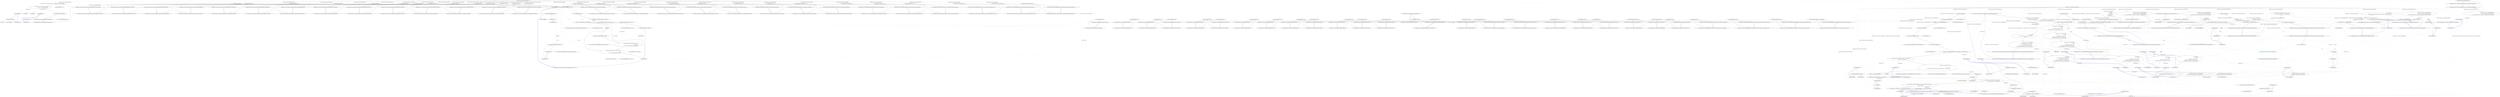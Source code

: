 digraph  {
n215 [label="Hangfire.Core.Tests.Common.JobArgumentFacts", span=""];
n216 [label=T, span=""];
n217 [label=converter, span=""];
n0 [label="Entry Hangfire.Core.Tests.Common.JobArgumentFacts.JobArgumentFacts()", span="16-16", cluster="Hangfire.Core.Tests.Common.JobArgumentFacts.JobArgumentFacts()"];
n1 [label="_activator = new Mock<JobActivator>()", span="18-18", cluster="Hangfire.Core.Tests.Common.JobArgumentFacts.JobArgumentFacts()"];
n2 [label="_activator.Setup(x => x.ActivateJob(It.IsAny<Type>()))\r\n				      .Returns(() => new JobArgumentFacts())", span="19-20", cluster="Hangfire.Core.Tests.Common.JobArgumentFacts.JobArgumentFacts()"];
n5 [label="Entry Mock<JobActivator>.cstr", span="", cluster="Mock<JobActivator>.cstr"];
n3 [label="_token = new Mock<IJobCancellationToken>()", span="22-22", cluster="Hangfire.Core.Tests.Common.JobArgumentFacts.JobArgumentFacts()"];
n6 [label="Entry Unk.Setup", span="", cluster="Unk.Setup"];
n7 [label="Entry Unk.Returns", span="", cluster="Unk.Returns"];
n9 [label="Entry lambda expression", span="19-19", cluster="lambda expression"];
n14 [label="Entry lambda expression", span="20-20", cluster="lambda expression"];
n4 [label="Exit Hangfire.Core.Tests.Common.JobArgumentFacts.JobArgumentFacts()", span="16-16", cluster="Hangfire.Core.Tests.Common.JobArgumentFacts.JobArgumentFacts()"];
n8 [label="Entry Mock<IJobCancellationToken>.cstr", span="", cluster="Mock<IJobCancellationToken>.cstr"];
n10 [label="x.ActivateJob(It.IsAny<Type>())", span="19-19", cluster="lambda expression"];
n11 [label="Exit lambda expression", span="19-19", cluster="lambda expression"];
n12 [label="Entry Unk.>", span="", cluster="Unk.>"];
n13 [label="Entry Unk.ActivateJob", span="", cluster="Unk.ActivateJob"];
n15 [label="new JobArgumentFacts()", span="20-20", cluster="lambda expression"];
n16 [label="Exit lambda expression", span="20-20", cluster="lambda expression"];
n17 [label="Entry Hangfire.Core.Tests.Common.JobArgumentFacts.Method(bool)", span="26-26", cluster="Hangfire.Core.Tests.Common.JobArgumentFacts.Method(bool)"];
n18 [label="Assert.Equal(BooleanValue, value)", span="26-26", cluster="Hangfire.Core.Tests.Common.JobArgumentFacts.Method(bool)"];
n19 [label="Exit Hangfire.Core.Tests.Common.JobArgumentFacts.Method(bool)", span="26-26", cluster="Hangfire.Core.Tests.Common.JobArgumentFacts.Method(bool)"];
n20 [label="Entry Unk.Equal", span="", cluster="Unk.Equal"];
n21 [label="Entry Hangfire.Core.Tests.Common.JobArgumentFacts.BooleanArguments_AreBeingCorrectlyDeserialized()", span="29-29", cluster="Hangfire.Core.Tests.Common.JobArgumentFacts.BooleanArguments_AreBeingCorrectlyDeserialized()"];
n22 [label="CreateAndPerform(BooleanValue)", span="31-31", cluster="Hangfire.Core.Tests.Common.JobArgumentFacts.BooleanArguments_AreBeingCorrectlyDeserialized()"];
n23 [label="Exit Hangfire.Core.Tests.Common.JobArgumentFacts.BooleanArguments_AreBeingCorrectlyDeserialized()", span="29-29", cluster="Hangfire.Core.Tests.Common.JobArgumentFacts.BooleanArguments_AreBeingCorrectlyDeserialized()"];
n24 [label="Entry Hangfire.Core.Tests.Common.JobArgumentFacts.CreateAndPerform<T>(T, bool)", span="292-292", cluster="Hangfire.Core.Tests.Common.JobArgumentFacts.CreateAndPerform<T>(T, bool)"];
n25 [label="Entry Hangfire.Core.Tests.Common.JobArgumentFacts.Method(byte)", span="35-35", cluster="Hangfire.Core.Tests.Common.JobArgumentFacts.Method(byte)"];
n26 [label="Assert.Equal(ByteValue, value)", span="35-35", cluster="Hangfire.Core.Tests.Common.JobArgumentFacts.Method(byte)"];
n27 [label="Exit Hangfire.Core.Tests.Common.JobArgumentFacts.Method(byte)", span="35-35", cluster="Hangfire.Core.Tests.Common.JobArgumentFacts.Method(byte)"];
n28 [label="Entry Hangfire.Core.Tests.Common.JobArgumentFacts.ByteValues_AreBeingCorrectlyDeserialized()", span="38-38", cluster="Hangfire.Core.Tests.Common.JobArgumentFacts.ByteValues_AreBeingCorrectlyDeserialized()"];
n29 [label="CreateAndPerform(ByteValue)", span="40-40", cluster="Hangfire.Core.Tests.Common.JobArgumentFacts.ByteValues_AreBeingCorrectlyDeserialized()"];
n30 [label="Exit Hangfire.Core.Tests.Common.JobArgumentFacts.ByteValues_AreBeingCorrectlyDeserialized()", span="38-38", cluster="Hangfire.Core.Tests.Common.JobArgumentFacts.ByteValues_AreBeingCorrectlyDeserialized()"];
n31 [label="Entry Hangfire.Core.Tests.Common.JobArgumentFacts.Method(sbyte)", span="44-44", cluster="Hangfire.Core.Tests.Common.JobArgumentFacts.Method(sbyte)"];
n32 [label="Assert.Equal(SByteValue, value)", span="44-44", cluster="Hangfire.Core.Tests.Common.JobArgumentFacts.Method(sbyte)"];
n33 [label="Exit Hangfire.Core.Tests.Common.JobArgumentFacts.Method(sbyte)", span="44-44", cluster="Hangfire.Core.Tests.Common.JobArgumentFacts.Method(sbyte)"];
n34 [label="Entry Hangfire.Core.Tests.Common.JobArgumentFacts.SByteValues_AreBeingCorrectlyDeserialized()", span="47-47", cluster="Hangfire.Core.Tests.Common.JobArgumentFacts.SByteValues_AreBeingCorrectlyDeserialized()"];
n35 [label="CreateAndPerform(SByteValue)", span="49-49", cluster="Hangfire.Core.Tests.Common.JobArgumentFacts.SByteValues_AreBeingCorrectlyDeserialized()"];
n36 [label="Exit Hangfire.Core.Tests.Common.JobArgumentFacts.SByteValues_AreBeingCorrectlyDeserialized()", span="47-47", cluster="Hangfire.Core.Tests.Common.JobArgumentFacts.SByteValues_AreBeingCorrectlyDeserialized()"];
n37 [label="Entry Hangfire.Core.Tests.Common.JobArgumentFacts.Method(char)", span="53-53", cluster="Hangfire.Core.Tests.Common.JobArgumentFacts.Method(char)"];
n38 [label="Assert.Equal(CharValue, value)", span="53-53", cluster="Hangfire.Core.Tests.Common.JobArgumentFacts.Method(char)"];
n39 [label="Exit Hangfire.Core.Tests.Common.JobArgumentFacts.Method(char)", span="53-53", cluster="Hangfire.Core.Tests.Common.JobArgumentFacts.Method(char)"];
n40 [label="Entry Hangfire.Core.Tests.Common.JobArgumentFacts.CharValues_AreBeingCorrectlyDeserialized()", span="56-56", cluster="Hangfire.Core.Tests.Common.JobArgumentFacts.CharValues_AreBeingCorrectlyDeserialized()"];
n41 [label="CreateAndPerform(CharValue)", span="58-58", cluster="Hangfire.Core.Tests.Common.JobArgumentFacts.CharValues_AreBeingCorrectlyDeserialized()"];
n42 [label="Exit Hangfire.Core.Tests.Common.JobArgumentFacts.CharValues_AreBeingCorrectlyDeserialized()", span="56-56", cluster="Hangfire.Core.Tests.Common.JobArgumentFacts.CharValues_AreBeingCorrectlyDeserialized()"];
n43 [label="Entry Hangfire.Core.Tests.Common.JobArgumentFacts.Method(decimal)", span="62-62", cluster="Hangfire.Core.Tests.Common.JobArgumentFacts.Method(decimal)"];
n44 [label="Assert.Equal(DecimalValue, value)", span="62-62", cluster="Hangfire.Core.Tests.Common.JobArgumentFacts.Method(decimal)"];
n45 [label="Exit Hangfire.Core.Tests.Common.JobArgumentFacts.Method(decimal)", span="62-62", cluster="Hangfire.Core.Tests.Common.JobArgumentFacts.Method(decimal)"];
n46 [label="Entry Hangfire.Core.Tests.Common.JobArgumentFacts.DecimalValues_AreBeingCorrectlyDeserialized()", span="65-65", cluster="Hangfire.Core.Tests.Common.JobArgumentFacts.DecimalValues_AreBeingCorrectlyDeserialized()"];
n47 [label="CreateAndPerform(DecimalValue)", span="67-67", cluster="Hangfire.Core.Tests.Common.JobArgumentFacts.DecimalValues_AreBeingCorrectlyDeserialized()"];
n48 [label="Exit Hangfire.Core.Tests.Common.JobArgumentFacts.DecimalValues_AreBeingCorrectlyDeserialized()", span="65-65", cluster="Hangfire.Core.Tests.Common.JobArgumentFacts.DecimalValues_AreBeingCorrectlyDeserialized()"];
n49 [label="Entry Hangfire.Core.Tests.Common.JobArgumentFacts.Method(double)", span="71-71", cluster="Hangfire.Core.Tests.Common.JobArgumentFacts.Method(double)"];
n50 [label="Assert.Equal(DoubleValue, value)", span="71-71", cluster="Hangfire.Core.Tests.Common.JobArgumentFacts.Method(double)"];
n51 [label="Exit Hangfire.Core.Tests.Common.JobArgumentFacts.Method(double)", span="71-71", cluster="Hangfire.Core.Tests.Common.JobArgumentFacts.Method(double)"];
n52 [label="Entry Hangfire.Core.Tests.Common.JobArgumentFacts.DoubleValues_AreBeingCorrectlyDeserialized()", span="74-74", cluster="Hangfire.Core.Tests.Common.JobArgumentFacts.DoubleValues_AreBeingCorrectlyDeserialized()"];
n53 [label="CreateAndPerform(DoubleValue)", span="76-76", cluster="Hangfire.Core.Tests.Common.JobArgumentFacts.DoubleValues_AreBeingCorrectlyDeserialized()"];
n54 [label="Exit Hangfire.Core.Tests.Common.JobArgumentFacts.DoubleValues_AreBeingCorrectlyDeserialized()", span="74-74", cluster="Hangfire.Core.Tests.Common.JobArgumentFacts.DoubleValues_AreBeingCorrectlyDeserialized()"];
n55 [label="Entry Hangfire.Core.Tests.Common.JobArgumentFacts.Method(float)", span="80-80", cluster="Hangfire.Core.Tests.Common.JobArgumentFacts.Method(float)"];
n56 [label="Assert.Equal(SingleValue, value)", span="80-80", cluster="Hangfire.Core.Tests.Common.JobArgumentFacts.Method(float)"];
n57 [label="Exit Hangfire.Core.Tests.Common.JobArgumentFacts.Method(float)", span="80-80", cluster="Hangfire.Core.Tests.Common.JobArgumentFacts.Method(float)"];
n58 [label="Entry Hangfire.Core.Tests.Common.JobArgumentFacts.SingleValues_AreBeingCorrectlyDeserialized()", span="83-83", cluster="Hangfire.Core.Tests.Common.JobArgumentFacts.SingleValues_AreBeingCorrectlyDeserialized()"];
n59 [label="CreateAndPerform(SingleValue)", span="85-85", cluster="Hangfire.Core.Tests.Common.JobArgumentFacts.SingleValues_AreBeingCorrectlyDeserialized()"];
n60 [label="Exit Hangfire.Core.Tests.Common.JobArgumentFacts.SingleValues_AreBeingCorrectlyDeserialized()", span="83-83", cluster="Hangfire.Core.Tests.Common.JobArgumentFacts.SingleValues_AreBeingCorrectlyDeserialized()"];
n61 [label="Entry Hangfire.Core.Tests.Common.JobArgumentFacts.Method(int)", span="89-89", cluster="Hangfire.Core.Tests.Common.JobArgumentFacts.Method(int)"];
n62 [label="Assert.Equal(Int32Value, value)", span="89-89", cluster="Hangfire.Core.Tests.Common.JobArgumentFacts.Method(int)"];
n63 [label="Exit Hangfire.Core.Tests.Common.JobArgumentFacts.Method(int)", span="89-89", cluster="Hangfire.Core.Tests.Common.JobArgumentFacts.Method(int)"];
n64 [label="Entry Hangfire.Core.Tests.Common.JobArgumentFacts.Int32Values_AreBeingCorrectlyDeserialized()", span="92-92", cluster="Hangfire.Core.Tests.Common.JobArgumentFacts.Int32Values_AreBeingCorrectlyDeserialized()"];
n65 [label="CreateAndPerform(Int32Value)", span="94-94", cluster="Hangfire.Core.Tests.Common.JobArgumentFacts.Int32Values_AreBeingCorrectlyDeserialized()"];
n66 [label="Exit Hangfire.Core.Tests.Common.JobArgumentFacts.Int32Values_AreBeingCorrectlyDeserialized()", span="92-92", cluster="Hangfire.Core.Tests.Common.JobArgumentFacts.Int32Values_AreBeingCorrectlyDeserialized()"];
n67 [label="Entry Hangfire.Core.Tests.Common.JobArgumentFacts.Method(uint)", span="98-98", cluster="Hangfire.Core.Tests.Common.JobArgumentFacts.Method(uint)"];
n68 [label="Assert.Equal(UInt32Value, value)", span="98-98", cluster="Hangfire.Core.Tests.Common.JobArgumentFacts.Method(uint)"];
n69 [label="Exit Hangfire.Core.Tests.Common.JobArgumentFacts.Method(uint)", span="98-98", cluster="Hangfire.Core.Tests.Common.JobArgumentFacts.Method(uint)"];
n70 [label="Entry Hangfire.Core.Tests.Common.JobArgumentFacts.UInt32Values_AreBeingCorrectlyDeserialized()", span="101-101", cluster="Hangfire.Core.Tests.Common.JobArgumentFacts.UInt32Values_AreBeingCorrectlyDeserialized()"];
n71 [label="CreateAndPerform(UInt32Value)", span="103-103", cluster="Hangfire.Core.Tests.Common.JobArgumentFacts.UInt32Values_AreBeingCorrectlyDeserialized()"];
n72 [label="Exit Hangfire.Core.Tests.Common.JobArgumentFacts.UInt32Values_AreBeingCorrectlyDeserialized()", span="101-101", cluster="Hangfire.Core.Tests.Common.JobArgumentFacts.UInt32Values_AreBeingCorrectlyDeserialized()"];
n73 [label="Entry Hangfire.Core.Tests.Common.JobArgumentFacts.Method(long)", span="107-107", cluster="Hangfire.Core.Tests.Common.JobArgumentFacts.Method(long)"];
n74 [label="Assert.Equal(Int64Value, value)", span="107-107", cluster="Hangfire.Core.Tests.Common.JobArgumentFacts.Method(long)"];
n75 [label="Exit Hangfire.Core.Tests.Common.JobArgumentFacts.Method(long)", span="107-107", cluster="Hangfire.Core.Tests.Common.JobArgumentFacts.Method(long)"];
n76 [label="Entry Hangfire.Core.Tests.Common.JobArgumentFacts.Int64Values_AreBeingCorrectyDeserialized()", span="110-110", cluster="Hangfire.Core.Tests.Common.JobArgumentFacts.Int64Values_AreBeingCorrectyDeserialized()"];
n77 [label="CreateAndPerform(Int64Value)", span="112-112", cluster="Hangfire.Core.Tests.Common.JobArgumentFacts.Int64Values_AreBeingCorrectyDeserialized()"];
n78 [label="Exit Hangfire.Core.Tests.Common.JobArgumentFacts.Int64Values_AreBeingCorrectyDeserialized()", span="110-110", cluster="Hangfire.Core.Tests.Common.JobArgumentFacts.Int64Values_AreBeingCorrectyDeserialized()"];
n79 [label="Entry Hangfire.Core.Tests.Common.JobArgumentFacts.Method(ulong)", span="116-116", cluster="Hangfire.Core.Tests.Common.JobArgumentFacts.Method(ulong)"];
n80 [label="Assert.Equal(UInt64Value, value)", span="116-116", cluster="Hangfire.Core.Tests.Common.JobArgumentFacts.Method(ulong)"];
n81 [label="Exit Hangfire.Core.Tests.Common.JobArgumentFacts.Method(ulong)", span="116-116", cluster="Hangfire.Core.Tests.Common.JobArgumentFacts.Method(ulong)"];
n82 [label="Entry Hangfire.Core.Tests.Common.JobArgumentFacts.UInt64Values_AreBeingCorrectlyDeserialized()", span="119-119", cluster="Hangfire.Core.Tests.Common.JobArgumentFacts.UInt64Values_AreBeingCorrectlyDeserialized()"];
n83 [label="CreateAndPerform(UInt64Value)", span="121-121", cluster="Hangfire.Core.Tests.Common.JobArgumentFacts.UInt64Values_AreBeingCorrectlyDeserialized()"];
n84 [label="Exit Hangfire.Core.Tests.Common.JobArgumentFacts.UInt64Values_AreBeingCorrectlyDeserialized()", span="119-119", cluster="Hangfire.Core.Tests.Common.JobArgumentFacts.UInt64Values_AreBeingCorrectlyDeserialized()"];
n85 [label="Entry Hangfire.Core.Tests.Common.JobArgumentFacts.Method(short)", span="125-125", cluster="Hangfire.Core.Tests.Common.JobArgumentFacts.Method(short)"];
n86 [label="Assert.Equal(Int16Value, value)", span="125-125", cluster="Hangfire.Core.Tests.Common.JobArgumentFacts.Method(short)"];
n87 [label="Exit Hangfire.Core.Tests.Common.JobArgumentFacts.Method(short)", span="125-125", cluster="Hangfire.Core.Tests.Common.JobArgumentFacts.Method(short)"];
n88 [label="Entry Hangfire.Core.Tests.Common.JobArgumentFacts.Int16Values_AreBeingCorrectlyDeserialized()", span="128-128", cluster="Hangfire.Core.Tests.Common.JobArgumentFacts.Int16Values_AreBeingCorrectlyDeserialized()"];
n89 [label="CreateAndPerform(Int16Value)", span="130-130", cluster="Hangfire.Core.Tests.Common.JobArgumentFacts.Int16Values_AreBeingCorrectlyDeserialized()"];
n90 [label="Exit Hangfire.Core.Tests.Common.JobArgumentFacts.Int16Values_AreBeingCorrectlyDeserialized()", span="128-128", cluster="Hangfire.Core.Tests.Common.JobArgumentFacts.Int16Values_AreBeingCorrectlyDeserialized()"];
n91 [label="Entry Hangfire.Core.Tests.Common.JobArgumentFacts.Method(ushort)", span="134-134", cluster="Hangfire.Core.Tests.Common.JobArgumentFacts.Method(ushort)"];
n92 [label="Assert.Equal(UInt16Value, value)", span="134-134", cluster="Hangfire.Core.Tests.Common.JobArgumentFacts.Method(ushort)"];
n93 [label="Exit Hangfire.Core.Tests.Common.JobArgumentFacts.Method(ushort)", span="134-134", cluster="Hangfire.Core.Tests.Common.JobArgumentFacts.Method(ushort)"];
n94 [label="Entry Hangfire.Core.Tests.Common.JobArgumentFacts.UInt16Values_AreBeingCorrectlyDeserialized()", span="137-137", cluster="Hangfire.Core.Tests.Common.JobArgumentFacts.UInt16Values_AreBeingCorrectlyDeserialized()"];
n95 [label="CreateAndPerform(UInt16Value)", span="139-139", cluster="Hangfire.Core.Tests.Common.JobArgumentFacts.UInt16Values_AreBeingCorrectlyDeserialized()"];
n96 [label="Exit Hangfire.Core.Tests.Common.JobArgumentFacts.UInt16Values_AreBeingCorrectlyDeserialized()", span="137-137", cluster="Hangfire.Core.Tests.Common.JobArgumentFacts.UInt16Values_AreBeingCorrectlyDeserialized()"];
n97 [label="Entry Hangfire.Core.Tests.Common.JobArgumentFacts.Method(string)", span="143-143", cluster="Hangfire.Core.Tests.Common.JobArgumentFacts.Method(string)"];
n98 [label="Assert.Equal(StringValue, value)", span="143-143", cluster="Hangfire.Core.Tests.Common.JobArgumentFacts.Method(string)"];
n99 [label="Exit Hangfire.Core.Tests.Common.JobArgumentFacts.Method(string)", span="143-143", cluster="Hangfire.Core.Tests.Common.JobArgumentFacts.Method(string)"];
n100 [label="Entry Hangfire.Core.Tests.Common.JobArgumentFacts.StringValues_AreBeingCorrectlyDeserialized()", span="146-146", cluster="Hangfire.Core.Tests.Common.JobArgumentFacts.StringValues_AreBeingCorrectlyDeserialized()"];
n101 [label="CreateAndPerform(StringValue)", span="148-148", cluster="Hangfire.Core.Tests.Common.JobArgumentFacts.StringValues_AreBeingCorrectlyDeserialized()"];
n102 [label="Exit Hangfire.Core.Tests.Common.JobArgumentFacts.StringValues_AreBeingCorrectlyDeserialized()", span="146-146", cluster="Hangfire.Core.Tests.Common.JobArgumentFacts.StringValues_AreBeingCorrectlyDeserialized()"];
n103 [label="Entry Hangfire.Core.Tests.Common.JobArgumentFacts.Method(System.TimeSpan)", span="152-152", cluster="Hangfire.Core.Tests.Common.JobArgumentFacts.Method(System.TimeSpan)"];
n104 [label="Assert.Equal(TimeSpanValue, value)", span="152-152", cluster="Hangfire.Core.Tests.Common.JobArgumentFacts.Method(System.TimeSpan)"];
n105 [label="Exit Hangfire.Core.Tests.Common.JobArgumentFacts.Method(System.TimeSpan)", span="152-152", cluster="Hangfire.Core.Tests.Common.JobArgumentFacts.Method(System.TimeSpan)"];
n106 [label="Entry Hangfire.Core.Tests.Common.JobArgumentFacts.TimeSpanValues_AreBeingCorrectlyDeserialized()", span="155-155", cluster="Hangfire.Core.Tests.Common.JobArgumentFacts.TimeSpanValues_AreBeingCorrectlyDeserialized()"];
n107 [label="CreateAndPerform(TimeSpanValue)", span="157-157", cluster="Hangfire.Core.Tests.Common.JobArgumentFacts.TimeSpanValues_AreBeingCorrectlyDeserialized()"];
n108 [label="Exit Hangfire.Core.Tests.Common.JobArgumentFacts.TimeSpanValues_AreBeingCorrectlyDeserialized()", span="155-155", cluster="Hangfire.Core.Tests.Common.JobArgumentFacts.TimeSpanValues_AreBeingCorrectlyDeserialized()"];
n109 [label="Entry Hangfire.Core.Tests.Common.JobArgumentFacts.Method(object)", span="161-161", cluster="Hangfire.Core.Tests.Common.JobArgumentFacts.Method(object)"];
n110 [label="Assert.Equal(ObjectValue, value)", span="161-161", cluster="Hangfire.Core.Tests.Common.JobArgumentFacts.Method(object)"];
n111 [label="Exit Hangfire.Core.Tests.Common.JobArgumentFacts.Method(object)", span="161-161", cluster="Hangfire.Core.Tests.Common.JobArgumentFacts.Method(object)"];
n112 [label="Entry Hangfire.Core.Tests.Common.JobArgumentFacts.ObjectValues_AreBeingDeserializedAsStrings()", span="164-164", cluster="Hangfire.Core.Tests.Common.JobArgumentFacts.ObjectValues_AreBeingDeserializedAsStrings()"];
n113 [label="CreateAndPerform(ObjectValue)", span="166-166", cluster="Hangfire.Core.Tests.Common.JobArgumentFacts.ObjectValues_AreBeingDeserializedAsStrings()"];
n114 [label="Exit Hangfire.Core.Tests.Common.JobArgumentFacts.ObjectValues_AreBeingDeserializedAsStrings()", span="164-164", cluster="Hangfire.Core.Tests.Common.JobArgumentFacts.ObjectValues_AreBeingDeserializedAsStrings()"];
n115 [label="Entry Hangfire.Core.Tests.Common.JobArgumentFacts.Method(System.DateTimeOffset)", span="170-170", cluster="Hangfire.Core.Tests.Common.JobArgumentFacts.Method(System.DateTimeOffset)"];
n116 [label="Assert.Equal(DateTimeOffsetValue, value)", span="170-170", cluster="Hangfire.Core.Tests.Common.JobArgumentFacts.Method(System.DateTimeOffset)"];
n117 [label="Exit Hangfire.Core.Tests.Common.JobArgumentFacts.Method(System.DateTimeOffset)", span="170-170", cluster="Hangfire.Core.Tests.Common.JobArgumentFacts.Method(System.DateTimeOffset)"];
n118 [label="Entry Hangfire.Core.Tests.Common.JobArgumentFacts.DateTimeOffsetValues_AreBeingDeserializedCorrectly()", span="173-173", cluster="Hangfire.Core.Tests.Common.JobArgumentFacts.DateTimeOffsetValues_AreBeingDeserializedCorrectly()"];
n119 [label="CreateAndPerform(DateTimeOffsetValue)", span="175-175", cluster="Hangfire.Core.Tests.Common.JobArgumentFacts.DateTimeOffsetValues_AreBeingDeserializedCorrectly()"];
n120 [label="Exit Hangfire.Core.Tests.Common.JobArgumentFacts.DateTimeOffsetValues_AreBeingDeserializedCorrectly()", span="173-173", cluster="Hangfire.Core.Tests.Common.JobArgumentFacts.DateTimeOffsetValues_AreBeingDeserializedCorrectly()"];
n121 [label="Entry Hangfire.Core.Tests.Common.JobArgumentFacts.Method(System.Globalization.CultureInfo)", span="179-179", cluster="Hangfire.Core.Tests.Common.JobArgumentFacts.Method(System.Globalization.CultureInfo)"];
n122 [label="Assert.Equal(CultureInfoValue, value)", span="179-179", cluster="Hangfire.Core.Tests.Common.JobArgumentFacts.Method(System.Globalization.CultureInfo)"];
n123 [label="Exit Hangfire.Core.Tests.Common.JobArgumentFacts.Method(System.Globalization.CultureInfo)", span="179-179", cluster="Hangfire.Core.Tests.Common.JobArgumentFacts.Method(System.Globalization.CultureInfo)"];
n124 [label="Entry Hangfire.Core.Tests.Common.JobArgumentFacts.CultureInfoValues_AreBeingDeserializedCorrectly()", span="182-182", cluster="Hangfire.Core.Tests.Common.JobArgumentFacts.CultureInfoValues_AreBeingDeserializedCorrectly()"];
n125 [label="CreateAndPerform(CultureInfoValue)", span="184-184", cluster="Hangfire.Core.Tests.Common.JobArgumentFacts.CultureInfoValues_AreBeingDeserializedCorrectly()"];
n126 [label="Exit Hangfire.Core.Tests.Common.JobArgumentFacts.CultureInfoValues_AreBeingDeserializedCorrectly()", span="182-182", cluster="Hangfire.Core.Tests.Common.JobArgumentFacts.CultureInfoValues_AreBeingDeserializedCorrectly()"];
n127 [label="Entry Hangfire.Core.Tests.Common.JobArgumentFacts.Method(System.DayOfWeek)", span="188-188", cluster="Hangfire.Core.Tests.Common.JobArgumentFacts.Method(System.DayOfWeek)"];
n128 [label="Assert.Equal(EnumValue, value)", span="188-188", cluster="Hangfire.Core.Tests.Common.JobArgumentFacts.Method(System.DayOfWeek)"];
n129 [label="Exit Hangfire.Core.Tests.Common.JobArgumentFacts.Method(System.DayOfWeek)", span="188-188", cluster="Hangfire.Core.Tests.Common.JobArgumentFacts.Method(System.DayOfWeek)"];
n130 [label="Entry Hangfire.Core.Tests.Common.JobArgumentFacts.EnumValues_AreBeingDeserializedCorrectly()", span="191-191", cluster="Hangfire.Core.Tests.Common.JobArgumentFacts.EnumValues_AreBeingDeserializedCorrectly()"];
n131 [label="CreateAndPerform(EnumValue)", span="193-193", cluster="Hangfire.Core.Tests.Common.JobArgumentFacts.EnumValues_AreBeingDeserializedCorrectly()"];
n132 [label="Exit Hangfire.Core.Tests.Common.JobArgumentFacts.EnumValues_AreBeingDeserializedCorrectly()", span="191-191", cluster="Hangfire.Core.Tests.Common.JobArgumentFacts.EnumValues_AreBeingDeserializedCorrectly()"];
n133 [label="Entry Hangfire.Core.Tests.Common.JobArgumentFacts.Method(System.Guid)", span="197-197", cluster="Hangfire.Core.Tests.Common.JobArgumentFacts.Method(System.Guid)"];
n134 [label="Assert.Equal(GuidValue, value)", span="197-197", cluster="Hangfire.Core.Tests.Common.JobArgumentFacts.Method(System.Guid)"];
n135 [label="Exit Hangfire.Core.Tests.Common.JobArgumentFacts.Method(System.Guid)", span="197-197", cluster="Hangfire.Core.Tests.Common.JobArgumentFacts.Method(System.Guid)"];
n136 [label="Entry Hangfire.Core.Tests.Common.JobArgumentFacts.GuidValues_AreBeingCorrectlyDeserialized()", span="200-200", cluster="Hangfire.Core.Tests.Common.JobArgumentFacts.GuidValues_AreBeingCorrectlyDeserialized()"];
n137 [label="CreateAndPerform(GuidValue)", span="202-202", cluster="Hangfire.Core.Tests.Common.JobArgumentFacts.GuidValues_AreBeingCorrectlyDeserialized()"];
n138 [label="Exit Hangfire.Core.Tests.Common.JobArgumentFacts.GuidValues_AreBeingCorrectlyDeserialized()", span="200-200", cluster="Hangfire.Core.Tests.Common.JobArgumentFacts.GuidValues_AreBeingCorrectlyDeserialized()"];
n139 [label="Entry Hangfire.Core.Tests.Common.JobArgumentFacts.Method(System.Uri)", span="206-206", cluster="Hangfire.Core.Tests.Common.JobArgumentFacts.Method(System.Uri)"];
n140 [label="Assert.Equal(UriValue, value)", span="206-206", cluster="Hangfire.Core.Tests.Common.JobArgumentFacts.Method(System.Uri)"];
n141 [label="Exit Hangfire.Core.Tests.Common.JobArgumentFacts.Method(System.Uri)", span="206-206", cluster="Hangfire.Core.Tests.Common.JobArgumentFacts.Method(System.Uri)"];
n142 [label="Entry Hangfire.Core.Tests.Common.JobArgumentFacts.UriValues_AreBeingCorrectlyDeserialized()", span="209-209", cluster="Hangfire.Core.Tests.Common.JobArgumentFacts.UriValues_AreBeingCorrectlyDeserialized()"];
n143 [label="CreateAndPerform(UriValue)", span="211-211", cluster="Hangfire.Core.Tests.Common.JobArgumentFacts.UriValues_AreBeingCorrectlyDeserialized()"];
n144 [label="Exit Hangfire.Core.Tests.Common.JobArgumentFacts.UriValues_AreBeingCorrectlyDeserialized()", span="209-209", cluster="Hangfire.Core.Tests.Common.JobArgumentFacts.UriValues_AreBeingCorrectlyDeserialized()"];
n145 [label="Entry Hangfire.Core.Tests.Common.JobArgumentFacts.Method(long?)", span="215-215", cluster="Hangfire.Core.Tests.Common.JobArgumentFacts.Method(long?)"];
n146 [label="Assert.Equal(NotNullNullableValue, value)", span="215-215", cluster="Hangfire.Core.Tests.Common.JobArgumentFacts.Method(long?)"];
n147 [label="Exit Hangfire.Core.Tests.Common.JobArgumentFacts.Method(long?)", span="215-215", cluster="Hangfire.Core.Tests.Common.JobArgumentFacts.Method(long?)"];
n148 [label="Entry Hangfire.Core.Tests.Common.JobArgumentFacts.NotNullNullableValues_AreBeingCorrectlyDeserialized()", span="218-218", cluster="Hangfire.Core.Tests.Common.JobArgumentFacts.NotNullNullableValues_AreBeingCorrectlyDeserialized()"];
n149 [label="CreateAndPerform(NotNullNullableValue)", span="220-220", cluster="Hangfire.Core.Tests.Common.JobArgumentFacts.NotNullNullableValues_AreBeingCorrectlyDeserialized()"];
n150 [label="Exit Hangfire.Core.Tests.Common.JobArgumentFacts.NotNullNullableValues_AreBeingCorrectlyDeserialized()", span="218-218", cluster="Hangfire.Core.Tests.Common.JobArgumentFacts.NotNullNullableValues_AreBeingCorrectlyDeserialized()"];
n151 [label="Entry Hangfire.Core.Tests.Common.JobArgumentFacts.Method(int?)", span="224-224", cluster="Hangfire.Core.Tests.Common.JobArgumentFacts.Method(int?)"];
n152 [label="Assert.Equal(NullNullableValue, value)", span="224-224", cluster="Hangfire.Core.Tests.Common.JobArgumentFacts.Method(int?)"];
n153 [label="Exit Hangfire.Core.Tests.Common.JobArgumentFacts.Method(int?)", span="224-224", cluster="Hangfire.Core.Tests.Common.JobArgumentFacts.Method(int?)"];
n154 [label="Entry Hangfire.Core.Tests.Common.JobArgumentFacts.NullNullableValues_AreBeingCorrectlyDeserialized()", span="227-227", cluster="Hangfire.Core.Tests.Common.JobArgumentFacts.NullNullableValues_AreBeingCorrectlyDeserialized()"];
n155 [label="CreateAndPerform(NullNullableValue)", span="229-229", cluster="Hangfire.Core.Tests.Common.JobArgumentFacts.NullNullableValues_AreBeingCorrectlyDeserialized()"];
n156 [label="Exit Hangfire.Core.Tests.Common.JobArgumentFacts.NullNullableValues_AreBeingCorrectlyDeserialized()", span="227-227", cluster="Hangfire.Core.Tests.Common.JobArgumentFacts.NullNullableValues_AreBeingCorrectlyDeserialized()"];
n157 [label="Entry Hangfire.Core.Tests.Common.JobArgumentFacts.Method(string[])", span="233-233", cluster="Hangfire.Core.Tests.Common.JobArgumentFacts.Method(string[])"];
n158 [label="Assert.Equal(ArrayValue, value)", span="233-233", cluster="Hangfire.Core.Tests.Common.JobArgumentFacts.Method(string[])"];
n159 [label="Exit Hangfire.Core.Tests.Common.JobArgumentFacts.Method(string[])", span="233-233", cluster="Hangfire.Core.Tests.Common.JobArgumentFacts.Method(string[])"];
n160 [label="Entry Hangfire.Core.Tests.Common.JobArgumentFacts.ArrayValues_AreBeingCorrectlyDeserialized_FromJson()", span="236-236", cluster="Hangfire.Core.Tests.Common.JobArgumentFacts.ArrayValues_AreBeingCorrectlyDeserialized_FromJson()"];
n161 [label="CreateAndPerform(ArrayValue, true)", span="238-238", cluster="Hangfire.Core.Tests.Common.JobArgumentFacts.ArrayValues_AreBeingCorrectlyDeserialized_FromJson()"];
n162 [label="Exit Hangfire.Core.Tests.Common.JobArgumentFacts.ArrayValues_AreBeingCorrectlyDeserialized_FromJson()", span="236-236", cluster="Hangfire.Core.Tests.Common.JobArgumentFacts.ArrayValues_AreBeingCorrectlyDeserialized_FromJson()"];
n163 [label="Entry Hangfire.Core.Tests.Common.JobArgumentFacts.Method(System.Collections.Generic.List<System.DateTime>)", span="242-242", cluster="Hangfire.Core.Tests.Common.JobArgumentFacts.Method(System.Collections.Generic.List<System.DateTime>)"];
n164 [label="Assert.Equal(ListValue, value)", span="242-242", cluster="Hangfire.Core.Tests.Common.JobArgumentFacts.Method(System.Collections.Generic.List<System.DateTime>)"];
n165 [label="Exit Hangfire.Core.Tests.Common.JobArgumentFacts.Method(System.Collections.Generic.List<System.DateTime>)", span="242-242", cluster="Hangfire.Core.Tests.Common.JobArgumentFacts.Method(System.Collections.Generic.List<System.DateTime>)"];
n166 [label="Entry Hangfire.Core.Tests.Common.JobArgumentFacts.ListValues_AreBeingCorrectlyDeserialized_FromJson()", span="245-245", cluster="Hangfire.Core.Tests.Common.JobArgumentFacts.ListValues_AreBeingCorrectlyDeserialized_FromJson()"];
n167 [label="CreateAndPerform(ListValue, true)", span="247-247", cluster="Hangfire.Core.Tests.Common.JobArgumentFacts.ListValues_AreBeingCorrectlyDeserialized_FromJson()"];
n168 [label="Exit Hangfire.Core.Tests.Common.JobArgumentFacts.ListValues_AreBeingCorrectlyDeserialized_FromJson()", span="245-245", cluster="Hangfire.Core.Tests.Common.JobArgumentFacts.ListValues_AreBeingCorrectlyDeserialized_FromJson()"];
n169 [label="Entry Hangfire.Core.Tests.Common.JobArgumentFacts.Method(System.Collections.Generic.Dictionary<System.TimeSpan, string>)", span="255-255", cluster="Hangfire.Core.Tests.Common.JobArgumentFacts.Method(System.Collections.Generic.Dictionary<System.TimeSpan, string>)"];
n170 [label="Assert.Equal(DictionaryValue, value)", span="255-255", cluster="Hangfire.Core.Tests.Common.JobArgumentFacts.Method(System.Collections.Generic.Dictionary<System.TimeSpan, string>)"];
n171 [label="Exit Hangfire.Core.Tests.Common.JobArgumentFacts.Method(System.Collections.Generic.Dictionary<System.TimeSpan, string>)", span="255-255", cluster="Hangfire.Core.Tests.Common.JobArgumentFacts.Method(System.Collections.Generic.Dictionary<System.TimeSpan, string>)"];
n172 [label="Entry Hangfire.Core.Tests.Common.JobArgumentFacts.DictionaryValues_AreBeingCorrectlyDeserialized_FromJson()", span="258-258", cluster="Hangfire.Core.Tests.Common.JobArgumentFacts.DictionaryValues_AreBeingCorrectlyDeserialized_FromJson()"];
n173 [label="CreateAndPerform(DictionaryValue, true)", span="260-260", cluster="Hangfire.Core.Tests.Common.JobArgumentFacts.DictionaryValues_AreBeingCorrectlyDeserialized_FromJson()"];
n174 [label="Exit Hangfire.Core.Tests.Common.JobArgumentFacts.DictionaryValues_AreBeingCorrectlyDeserialized_FromJson()", span="258-258", cluster="Hangfire.Core.Tests.Common.JobArgumentFacts.DictionaryValues_AreBeingCorrectlyDeserialized_FromJson()"];
n175 [label="Entry Hangfire.Core.Tests.Common.JobArgumentFacts.Method(Hangfire.Core.Tests.Common.JobArgumentFacts.MyStruct)", span="270-270", cluster="Hangfire.Core.Tests.Common.JobArgumentFacts.Method(Hangfire.Core.Tests.Common.JobArgumentFacts.MyStruct)"];
n176 [label="Assert.Equal(CustomStructValue, value)", span="270-270", cluster="Hangfire.Core.Tests.Common.JobArgumentFacts.Method(Hangfire.Core.Tests.Common.JobArgumentFacts.MyStruct)"];
n177 [label="Exit Hangfire.Core.Tests.Common.JobArgumentFacts.Method(Hangfire.Core.Tests.Common.JobArgumentFacts.MyStruct)", span="270-270", cluster="Hangfire.Core.Tests.Common.JobArgumentFacts.Method(Hangfire.Core.Tests.Common.JobArgumentFacts.MyStruct)"];
n178 [label="Entry Hangfire.Core.Tests.Common.JobArgumentFacts.CustomStructValues_AreBeingCorrectlyDeserialized_FromJson()", span="273-273", cluster="Hangfire.Core.Tests.Common.JobArgumentFacts.CustomStructValues_AreBeingCorrectlyDeserialized_FromJson()"];
n179 [label="CreateAndPerform(CustomStructValue, true)", span="275-275", cluster="Hangfire.Core.Tests.Common.JobArgumentFacts.CustomStructValues_AreBeingCorrectlyDeserialized_FromJson()"];
n180 [label="Exit Hangfire.Core.Tests.Common.JobArgumentFacts.CustomStructValues_AreBeingCorrectlyDeserialized_FromJson()", span="273-273", cluster="Hangfire.Core.Tests.Common.JobArgumentFacts.CustomStructValues_AreBeingCorrectlyDeserialized_FromJson()"];
n181 [label="Entry Hangfire.Core.Tests.Common.JobArgumentFacts.Method(Hangfire.Core.Tests.Common.JobArgumentFacts.MyClass)", span="284-284", cluster="Hangfire.Core.Tests.Common.JobArgumentFacts.Method(Hangfire.Core.Tests.Common.JobArgumentFacts.MyClass)"];
n182 [label="Assert.Equal(CustomClassValue.CreatedAt, value.CreatedAt)", span="284-284", cluster="Hangfire.Core.Tests.Common.JobArgumentFacts.Method(Hangfire.Core.Tests.Common.JobArgumentFacts.MyClass)"];
n183 [label="Exit Hangfire.Core.Tests.Common.JobArgumentFacts.Method(Hangfire.Core.Tests.Common.JobArgumentFacts.MyClass)", span="284-284", cluster="Hangfire.Core.Tests.Common.JobArgumentFacts.Method(Hangfire.Core.Tests.Common.JobArgumentFacts.MyClass)"];
n184 [label="Entry Hangfire.Core.Tests.Common.JobArgumentFacts.CustomClassValues_AreBeingCorrectlyDeserialized_FromJson()", span="287-287", cluster="Hangfire.Core.Tests.Common.JobArgumentFacts.CustomClassValues_AreBeingCorrectlyDeserialized_FromJson()"];
n185 [label="CreateAndPerform(CustomClassValue, true)", span="289-289", cluster="Hangfire.Core.Tests.Common.JobArgumentFacts.CustomClassValues_AreBeingCorrectlyDeserialized_FromJson()"];
n186 [label="Exit Hangfire.Core.Tests.Common.JobArgumentFacts.CustomClassValues_AreBeingCorrectlyDeserialized_FromJson()", span="287-287", cluster="Hangfire.Core.Tests.Common.JobArgumentFacts.CustomClassValues_AreBeingCorrectlyDeserialized_FromJson()"];
n187 [label="var type = typeof(JobArgumentFacts)", span="294-294", cluster="Hangfire.Core.Tests.Common.JobArgumentFacts.CreateAndPerform<T>(T, bool)"];
n190 [label="!checkJsonOnly", span="299-299", cluster="Hangfire.Core.Tests.Common.JobArgumentFacts.CreateAndPerform<T>(T, bool)"];
n192 [label="serializationMethods.Add(new Tuple<string, Func<string>>(\r\n					''TypeDescriptor'',\r\n					() => converter.ConvertToInvariantString(argumentValue)))", span="302-304", cluster="Hangfire.Core.Tests.Common.JobArgumentFacts.CreateAndPerform<T>(T, bool)"];
n208 [label="converter.ConvertToInvariantString(argumentValue)", span="304-304", cluster="lambda expression"];
n193 [label="serializationMethods.Add(new Tuple<string, Func<string>>(\r\n				''JSON'',\r\n				() => JsonConvert.SerializeObject(argumentValue)))", span="307-309", cluster="Hangfire.Core.Tests.Common.JobArgumentFacts.CreateAndPerform<T>(T, bool)"];
n212 [label="JsonConvert.SerializeObject(argumentValue)", span="309-309", cluster="lambda expression"];
n188 [label="var methodInfo = type.GetMethod(''Method'', new[] { typeof(T) })", span="295-295", cluster="Hangfire.Core.Tests.Common.JobArgumentFacts.CreateAndPerform<T>(T, bool)"];
n195 [label="var job = new Job(type, methodInfo, new[] { method.Item2() })", span="313-313", cluster="Hangfire.Core.Tests.Common.JobArgumentFacts.CreateAndPerform<T>(T, bool)"];
n189 [label="var serializationMethods = new List<Tuple<string, Func<string>>>()", span="297-297", cluster="Hangfire.Core.Tests.Common.JobArgumentFacts.CreateAndPerform<T>(T, bool)"];
n198 [label="Entry System.Type.GetMethod(string, System.Type[])", span="0-0", cluster="System.Type.GetMethod(string, System.Type[])"];
n199 [label="Entry System.Collections.Generic.List<T>.List()", span="0-0", cluster="System.Collections.Generic.List<T>.List()"];
n194 [label=serializationMethods, span="311-311", cluster="Hangfire.Core.Tests.Common.JobArgumentFacts.CreateAndPerform<T>(T, bool)"];
n191 [label="var converter = TypeDescriptor.GetConverter(typeof(T))", span="301-301", cluster="Hangfire.Core.Tests.Common.JobArgumentFacts.CreateAndPerform<T>(T, bool)"];
n200 [label="Entry System.ComponentModel.TypeDescriptor.GetConverter(System.Type)", span="0-0", cluster="System.ComponentModel.TypeDescriptor.GetConverter(System.Type)"];
n201 [label="Entry System.Tuple<T1, T2>.Tuple(T1, T2)", span="0-0", cluster="System.Tuple<T1, T2>.Tuple(T1, T2)"];
n202 [label="Entry System.Collections.Generic.List<T>.Add(T)", span="0-0", cluster="System.Collections.Generic.List<T>.Add(T)"];
n203 [label="Entry Tuple<string, Func<string>>.cstr", span="", cluster="Tuple<string, Func<string>>.cstr"];
n197 [label="Exit Hangfire.Core.Tests.Common.JobArgumentFacts.CreateAndPerform<T>(T, bool)", span="292-292", cluster="Hangfire.Core.Tests.Common.JobArgumentFacts.CreateAndPerform<T>(T, bool)"];
n196 [label="job.Perform(_activator.Object, _token.Object)", span="314-314", cluster="Hangfire.Core.Tests.Common.JobArgumentFacts.CreateAndPerform<T>(T, bool)"];
n204 [label="Entry Hangfire.Common.Job.Job(System.Type, System.Reflection.MethodInfo, string[])", span="68-68", cluster="Hangfire.Common.Job.Job(System.Type, System.Reflection.MethodInfo, string[])"];
n205 [label="Entry System.Func<TResult>.Invoke()", span="0-0", cluster="System.Func<TResult>.Invoke()"];
n206 [label="Entry Unk.Perform", span="", cluster="Unk.Perform"];
n207 [label="Entry lambda expression", span="304-304", cluster="lambda expression"];
n209 [label="Exit lambda expression", span="304-304", cluster="lambda expression"];
n210 [label="Entry System.ComponentModel.TypeConverter.ConvertToInvariantString(object)", span="0-0", cluster="System.ComponentModel.TypeConverter.ConvertToInvariantString(object)"];
n211 [label="Entry lambda expression", span="309-309", cluster="lambda expression"];
n213 [label="Exit lambda expression", span="309-309", cluster="lambda expression"];
n214 [label="Entry Unk.SerializeObject", span="", cluster="Unk.SerializeObject"];
m0_71 [label="Entry RecurringJobScheduler.cstr", span="", cluster="RecurringJobScheduler.cstr", file="RecurringJobSchedulerFacts.cs"];
m0_63 [label="Entry Hangfire.Core.Tests.Server.RecurringJobSchedulerFacts.Ctor_ThrowsAnException_WhenStorageIsNull()", span="61-61", cluster="Hangfire.Core.Tests.Server.RecurringJobSchedulerFacts.Ctor_ThrowsAnException_WhenStorageIsNull()", file="RecurringJobSchedulerFacts.cs"];
m0_64 [label="var exception = Assert.Throws<ArgumentNullException>(\r\n// ReSharper disable once AssignNullToNotNullAttribute\r\n                () => new RecurringJobScheduler(null, _client.Object, _instantFactory.Object, _throttler.Object))", span="63-65", cluster="Hangfire.Core.Tests.Server.RecurringJobSchedulerFacts.Ctor_ThrowsAnException_WhenStorageIsNull()", file="RecurringJobSchedulerFacts.cs"];
m0_65 [label="Assert.Equal(''storage'', exception.ParamName)", span="67-67", cluster="Hangfire.Core.Tests.Server.RecurringJobSchedulerFacts.Ctor_ThrowsAnException_WhenStorageIsNull()", file="RecurringJobSchedulerFacts.cs"];
m0_66 [label="Exit Hangfire.Core.Tests.Server.RecurringJobSchedulerFacts.Ctor_ThrowsAnException_WhenStorageIsNull()", span="61-61", cluster="Hangfire.Core.Tests.Server.RecurringJobSchedulerFacts.Ctor_ThrowsAnException_WhenStorageIsNull()", file="RecurringJobSchedulerFacts.cs"];
m0_115 [label="Entry Unk.SetRangeInHash", span="", cluster="Unk.SetRangeInHash", file="RecurringJobSchedulerFacts.cs"];
m0_17 [label="Entry Mock<IBackgroundJobClient>.cstr", span="", cluster="Mock<IBackgroundJobClient>.cstr", file="RecurringJobSchedulerFacts.cs"];
m0_19 [label="Entry Mock<IThrottler>.cstr", span="", cluster="Mock<IThrottler>.cstr", file="RecurringJobSchedulerFacts.cs"];
m0_152 [label="Entry Hangfire.Core.Tests.Server.RecurringJobSchedulerFacts.Execute_TakesIntoConsideration_LastExecutionTime_ConvertedToLocalTimezone()", span="160-160", cluster="Hangfire.Core.Tests.Server.RecurringJobSchedulerFacts.Execute_TakesIntoConsideration_LastExecutionTime_ConvertedToLocalTimezone()", file="RecurringJobSchedulerFacts.cs"];
m0_153 [label="var time = DateTime.UtcNow", span="162-162", cluster="Hangfire.Core.Tests.Server.RecurringJobSchedulerFacts.Execute_TakesIntoConsideration_LastExecutionTime_ConvertedToLocalTimezone()", file="RecurringJobSchedulerFacts.cs"];
m0_154 [label="_recurringJob[''LastExecution''] = JobHelper.SerializeDateTime(time)", span="163-163", cluster="Hangfire.Core.Tests.Server.RecurringJobSchedulerFacts.Execute_TakesIntoConsideration_LastExecutionTime_ConvertedToLocalTimezone()", color=green, community=0, file="RecurringJobSchedulerFacts.cs"];
m0_157 [label="_instant.Verify(x => x.GetMatches(time))", span="168-168", cluster="Hangfire.Core.Tests.Server.RecurringJobSchedulerFacts.Execute_TakesIntoConsideration_LastExecutionTime_ConvertedToLocalTimezone()", file="RecurringJobSchedulerFacts.cs"];
m0_155 [label="var scheduler = CreateScheduler()", span="164-164", cluster="Hangfire.Core.Tests.Server.RecurringJobSchedulerFacts.Execute_TakesIntoConsideration_LastExecutionTime_ConvertedToLocalTimezone()", file="RecurringJobSchedulerFacts.cs"];
m0_156 [label="scheduler.Execute(_token)", span="166-166", cluster="Hangfire.Core.Tests.Server.RecurringJobSchedulerFacts.Execute_TakesIntoConsideration_LastExecutionTime_ConvertedToLocalTimezone()", file="RecurringJobSchedulerFacts.cs"];
m0_158 [label="Exit Hangfire.Core.Tests.Server.RecurringJobSchedulerFacts.Execute_TakesIntoConsideration_LastExecutionTime_ConvertedToLocalTimezone()", span="160-160", cluster="Hangfire.Core.Tests.Server.RecurringJobSchedulerFacts.Execute_TakesIntoConsideration_LastExecutionTime_ConvertedToLocalTimezone()", file="RecurringJobSchedulerFacts.cs"];
m0_58 [label="Entry Unk.GetAllEntriesFromHash", span="", cluster="Unk.GetAllEntriesFromHash", file="RecurringJobSchedulerFacts.cs"];
m0_163 [label="Entry Hangfire.Core.Tests.Server.RecurringJobSchedulerFacts.Execute_DoesNotFail_WhenRecurringJobDoesNotExist()", span="172-172", cluster="Hangfire.Core.Tests.Server.RecurringJobSchedulerFacts.Execute_DoesNotFail_WhenRecurringJobDoesNotExist()", file="RecurringJobSchedulerFacts.cs"];
m0_164 [label="_connection.Setup(x => x.GetAllItemsFromSet(It.IsAny<string>()))\r\n                .Returns(new HashSet<string> { ''non-existing-job'' })", span="174-175", cluster="Hangfire.Core.Tests.Server.RecurringJobSchedulerFacts.Execute_DoesNotFail_WhenRecurringJobDoesNotExist()", file="RecurringJobSchedulerFacts.cs"];
m0_165 [label="var scheduler = CreateScheduler()", span="176-176", cluster="Hangfire.Core.Tests.Server.RecurringJobSchedulerFacts.Execute_DoesNotFail_WhenRecurringJobDoesNotExist()", file="RecurringJobSchedulerFacts.cs"];
m0_166 [label="Assert.DoesNotThrow(() => scheduler.Execute(_token))", span="178-178", cluster="Hangfire.Core.Tests.Server.RecurringJobSchedulerFacts.Execute_DoesNotFail_WhenRecurringJobDoesNotExist()", file="RecurringJobSchedulerFacts.cs"];
m0_167 [label="Exit Hangfire.Core.Tests.Server.RecurringJobSchedulerFacts.Execute_DoesNotFail_WhenRecurringJobDoesNotExist()", span="172-172", cluster="Hangfire.Core.Tests.Server.RecurringJobSchedulerFacts.Execute_DoesNotFail_WhenRecurringJobDoesNotExist()", file="RecurringJobSchedulerFacts.cs"];
m0_57 [label="Entry string.Format(string, object)", span="0-0", cluster="string.Format(string, object)", file="RecurringJobSchedulerFacts.cs"];
m0_104 [label="Entry Hangfire.Core.Tests.Server.RecurringJobSchedulerFacts.Execute_UpdatesRecurringJobParameters_OnCompletion()", span="111-111", cluster="Hangfire.Core.Tests.Server.RecurringJobSchedulerFacts.Execute_UpdatesRecurringJobParameters_OnCompletion()", file="RecurringJobSchedulerFacts.cs"];
m0_105 [label="var scheduler = CreateScheduler()", span="114-114", cluster="Hangfire.Core.Tests.Server.RecurringJobSchedulerFacts.Execute_UpdatesRecurringJobParameters_OnCompletion()", file="RecurringJobSchedulerFacts.cs"];
m0_106 [label="scheduler.Execute(_token)", span="117-117", cluster="Hangfire.Core.Tests.Server.RecurringJobSchedulerFacts.Execute_UpdatesRecurringJobParameters_OnCompletion()", file="RecurringJobSchedulerFacts.cs"];
m0_107 [label="var jobKey = String.Format(''recurring-job:{0}'', RecurringJobId)", span="120-120", cluster="Hangfire.Core.Tests.Server.RecurringJobSchedulerFacts.Execute_UpdatesRecurringJobParameters_OnCompletion()", file="RecurringJobSchedulerFacts.cs"];
m0_108 [label="_connection.Verify(x => x.SetRangeInHash(\r\n                jobKey,\r\n                It.Is<Dictionary<string, string>>(rj =>\r\n                    rj.ContainsKey(''LastJobId'') && rj[''LastJobId''] == ''job-id'')))", span="122-125", cluster="Hangfire.Core.Tests.Server.RecurringJobSchedulerFacts.Execute_UpdatesRecurringJobParameters_OnCompletion()", file="RecurringJobSchedulerFacts.cs"];
m0_109 [label="_connection.Verify(x => x.SetRangeInHash(\r\n                jobKey,\r\n                It.Is<Dictionary<string, string>>(rj =>\r\n                    rj.ContainsKey(''LastExecution'') && rj[''LastExecution''] \r\n                        == JobHelper.SerializeDateTime(_instant.Object.UtcTime))))", span="127-131", cluster="Hangfire.Core.Tests.Server.RecurringJobSchedulerFacts.Execute_UpdatesRecurringJobParameters_OnCompletion()", file="RecurringJobSchedulerFacts.cs"];
m0_110 [label="_connection.Verify(x => x.SetRangeInHash(\r\n                jobKey,\r\n                It.Is<Dictionary<string, string>>(rj =>\r\n                    rj.ContainsKey(''NextExecution'') && rj[''NextExecution'']\r\n                        == JobHelper.SerializeDateTime(_instant.Object.NextOccurrence))))", span="133-137", cluster="Hangfire.Core.Tests.Server.RecurringJobSchedulerFacts.Execute_UpdatesRecurringJobParameters_OnCompletion()", file="RecurringJobSchedulerFacts.cs"];
m0_111 [label="Exit Hangfire.Core.Tests.Server.RecurringJobSchedulerFacts.Execute_UpdatesRecurringJobParameters_OnCompletion()", span="111-111", cluster="Hangfire.Core.Tests.Server.RecurringJobSchedulerFacts.Execute_UpdatesRecurringJobParameters_OnCompletion()", file="RecurringJobSchedulerFacts.cs"];
m0_133 [label="Entry Hangfire.Core.Tests.Server.RecurringJobSchedulerFacts.Execute_DoesNotEnqueueRecurringJob_AndDoesNotUpdateIt_ButNextExecution_WhenItIsNotATimeToRunIt()", span="141-141", cluster="Hangfire.Core.Tests.Server.RecurringJobSchedulerFacts.Execute_DoesNotEnqueueRecurringJob_AndDoesNotUpdateIt_ButNextExecution_WhenItIsNotATimeToRunIt()", file="RecurringJobSchedulerFacts.cs"];
m0_134 [label="_instant.Setup(x => x.GetMatches(It.IsAny<DateTime?>())).Returns(Enumerable.Empty<DateTime>)", span="143-143", cluster="Hangfire.Core.Tests.Server.RecurringJobSchedulerFacts.Execute_DoesNotEnqueueRecurringJob_AndDoesNotUpdateIt_ButNextExecution_WhenItIsNotATimeToRunIt()", file="RecurringJobSchedulerFacts.cs"];
m0_135 [label="var scheduler = CreateScheduler()", span="144-144", cluster="Hangfire.Core.Tests.Server.RecurringJobSchedulerFacts.Execute_DoesNotEnqueueRecurringJob_AndDoesNotUpdateIt_ButNextExecution_WhenItIsNotATimeToRunIt()", file="RecurringJobSchedulerFacts.cs"];
m0_136 [label="scheduler.Execute(_token)", span="146-146", cluster="Hangfire.Core.Tests.Server.RecurringJobSchedulerFacts.Execute_DoesNotEnqueueRecurringJob_AndDoesNotUpdateIt_ButNextExecution_WhenItIsNotATimeToRunIt()", file="RecurringJobSchedulerFacts.cs"];
m0_137 [label="_client.Verify(\r\n                x => x.Create(It.IsAny<Job>(), It.IsAny<EnqueuedState>()),\r\n                Times.Never)", span="148-150", cluster="Hangfire.Core.Tests.Server.RecurringJobSchedulerFacts.Execute_DoesNotEnqueueRecurringJob_AndDoesNotUpdateIt_ButNextExecution_WhenItIsNotATimeToRunIt()", file="RecurringJobSchedulerFacts.cs"];
m0_138 [label="_connection.Verify(x => x.SetRangeInHash(\r\n                String.Format(''recurring-job:{0}'', RecurringJobId),\r\n                It.Is<Dictionary<string, string>>(rj =>\r\n                    rj.ContainsKey(''NextExecution'') && rj[''NextExecution'']\r\n                        == JobHelper.SerializeDateTime(_instant.Object.NextOccurrence))))", span="152-156", cluster="Hangfire.Core.Tests.Server.RecurringJobSchedulerFacts.Execute_DoesNotEnqueueRecurringJob_AndDoesNotUpdateIt_ButNextExecution_WhenItIsNotATimeToRunIt()", file="RecurringJobSchedulerFacts.cs"];
m0_139 [label="Exit Hangfire.Core.Tests.Server.RecurringJobSchedulerFacts.Execute_DoesNotEnqueueRecurringJob_AndDoesNotUpdateIt_ButNextExecution_WhenItIsNotATimeToRunIt()", span="141-141", cluster="Hangfire.Core.Tests.Server.RecurringJobSchedulerFacts.Execute_DoesNotEnqueueRecurringJob_AndDoesNotUpdateIt_ButNextExecution_WhenItIsNotATimeToRunIt()", file="RecurringJobSchedulerFacts.cs"];
m0_18 [label="Entry Mock<IScheduleInstantFactory>.cstr", span="", cluster="Mock<IScheduleInstantFactory>.cstr", file="RecurringJobSchedulerFacts.cs"];
m0_168 [label="Entry Unk.DoesNotThrow", span="", cluster="Unk.DoesNotThrow", file="RecurringJobSchedulerFacts.cs"];
m0_79 [label="Entry Hangfire.Core.Tests.Server.RecurringJobSchedulerFacts.Ctor_ThrowsAnException_WhenInstantFactoryIsNull()", span="81-81", cluster="Hangfire.Core.Tests.Server.RecurringJobSchedulerFacts.Ctor_ThrowsAnException_WhenInstantFactoryIsNull()", file="RecurringJobSchedulerFacts.cs"];
m0_80 [label="var exception = Assert.Throws<ArgumentNullException>(\r\n// ReSharper disable once AssignNullToNotNullAttribute\r\n                () => new RecurringJobScheduler(_storage.Object, _client.Object, null, _throttler.Object))", span="83-85", cluster="Hangfire.Core.Tests.Server.RecurringJobSchedulerFacts.Ctor_ThrowsAnException_WhenInstantFactoryIsNull()", file="RecurringJobSchedulerFacts.cs"];
m0_81 [label="Assert.Equal(''instantFactory'', exception.ParamName)", span="87-87", cluster="Hangfire.Core.Tests.Server.RecurringJobSchedulerFacts.Ctor_ThrowsAnException_WhenInstantFactoryIsNull()", file="RecurringJobSchedulerFacts.cs"];
m0_82 [label="Exit Hangfire.Core.Tests.Server.RecurringJobSchedulerFacts.Ctor_ThrowsAnException_WhenInstantFactoryIsNull()", span="81-81", cluster="Hangfire.Core.Tests.Server.RecurringJobSchedulerFacts.Ctor_ThrowsAnException_WhenInstantFactoryIsNull()", file="RecurringJobSchedulerFacts.cs"];
m0_98 [label="Entry Hangfire.Core.Tests.Server.RecurringJobSchedulerFacts.CreateScheduler()", span="194-194", cluster="Hangfire.Core.Tests.Server.RecurringJobSchedulerFacts.CreateScheduler()", file="RecurringJobSchedulerFacts.cs"];
m0_184 [label="return new RecurringJobScheduler(\r\n                _storage.Object, \r\n                _client.Object, \r\n                _instantFactory.Object,\r\n                _throttler.Object);", span="196-200", cluster="Hangfire.Core.Tests.Server.RecurringJobSchedulerFacts.CreateScheduler()", file="RecurringJobSchedulerFacts.cs"];
m0_185 [label="Exit Hangfire.Core.Tests.Server.RecurringJobSchedulerFacts.CreateScheduler()", span="194-194", cluster="Hangfire.Core.Tests.Server.RecurringJobSchedulerFacts.CreateScheduler()", file="RecurringJobSchedulerFacts.cs"];
m0_33 [label="Entry Unk.>", span="", cluster="Unk.>", file="RecurringJobSchedulerFacts.cs"];
m0_99 [label="Entry Hangfire.Server.RecurringJobScheduler.Execute(System.Threading.CancellationToken)", span="56-56", cluster="Hangfire.Server.RecurringJobScheduler.Execute(System.Threading.CancellationToken)", file="RecurringJobSchedulerFacts.cs"];
m0_72 [label="Entry Hangfire.Core.Tests.Server.RecurringJobSchedulerFacts.Ctor_ThrowsAnException_WhenClientIsNull()", span="71-71", cluster="Hangfire.Core.Tests.Server.RecurringJobSchedulerFacts.Ctor_ThrowsAnException_WhenClientIsNull()", file="RecurringJobSchedulerFacts.cs"];
m0_73 [label="var exception = Assert.Throws<ArgumentNullException>(\r\n// ReSharper disable once AssignNullToNotNullAttribute\r\n                () => new RecurringJobScheduler(_storage.Object, null, _instantFactory.Object, _throttler.Object))", span="73-75", cluster="Hangfire.Core.Tests.Server.RecurringJobSchedulerFacts.Ctor_ThrowsAnException_WhenClientIsNull()", file="RecurringJobSchedulerFacts.cs"];
m0_74 [label="Assert.Equal(''client'', exception.ParamName)", span="77-77", cluster="Hangfire.Core.Tests.Server.RecurringJobSchedulerFacts.Ctor_ThrowsAnException_WhenClientIsNull()", file="RecurringJobSchedulerFacts.cs"];
m0_75 [label="Exit Hangfire.Core.Tests.Server.RecurringJobSchedulerFacts.Ctor_ThrowsAnException_WhenClientIsNull()", span="71-71", cluster="Hangfire.Core.Tests.Server.RecurringJobSchedulerFacts.Ctor_ThrowsAnException_WhenClientIsNull()", file="RecurringJobSchedulerFacts.cs"];
m0_26 [label="Entry Hangfire.Storage.InvocationData.Serialize(Hangfire.Common.Job)", span="67-67", cluster="Hangfire.Storage.InvocationData.Serialize(Hangfire.Common.Job)", file="RecurringJobSchedulerFacts.cs"];
m0_0 [label="Entry Hangfire.Core.Tests.Server.RecurringJobSchedulerFacts.RecurringJobSchedulerFacts()", span="27-27", cluster="Hangfire.Core.Tests.Server.RecurringJobSchedulerFacts.RecurringJobSchedulerFacts()", file="RecurringJobSchedulerFacts.cs"];
m0_1 [label="_storage = new Mock<JobStorage>()", span="29-29", cluster="Hangfire.Core.Tests.Server.RecurringJobSchedulerFacts.RecurringJobSchedulerFacts()", file="RecurringJobSchedulerFacts.cs"];
m0_2 [label="_client = new Mock<IBackgroundJobClient>()", span="30-30", cluster="Hangfire.Core.Tests.Server.RecurringJobSchedulerFacts.RecurringJobSchedulerFacts()", file="RecurringJobSchedulerFacts.cs"];
m0_3 [label="_instantFactory = new Mock<IScheduleInstantFactory>()", span="31-31", cluster="Hangfire.Core.Tests.Server.RecurringJobSchedulerFacts.RecurringJobSchedulerFacts()", file="RecurringJobSchedulerFacts.cs"];
m0_4 [label="_throttler = new Mock<IThrottler>()", span="32-32", cluster="Hangfire.Core.Tests.Server.RecurringJobSchedulerFacts.RecurringJobSchedulerFacts()", file="RecurringJobSchedulerFacts.cs"];
m0_5 [label="_token = new CancellationTokenSource().Token", span="33-33", cluster="Hangfire.Core.Tests.Server.RecurringJobSchedulerFacts.RecurringJobSchedulerFacts()", file="RecurringJobSchedulerFacts.cs"];
m0_6 [label="_instant = new Mock<IScheduleInstant>()", span="36-36", cluster="Hangfire.Core.Tests.Server.RecurringJobSchedulerFacts.RecurringJobSchedulerFacts()", file="RecurringJobSchedulerFacts.cs"];
m0_7 [label="_instant.Setup(x => x.GetMatches(It.IsAny<DateTime?>())).Returns(new[] { _instant.Object.UtcTime })", span="37-37", cluster="Hangfire.Core.Tests.Server.RecurringJobSchedulerFacts.RecurringJobSchedulerFacts()", file="RecurringJobSchedulerFacts.cs"];
m0_8 [label="_instantFactory.Setup(x => x.GetInstant(It.IsNotNull<CrontabSchedule>()))\r\n                .Returns(() => _instant.Object)", span="39-40", cluster="Hangfire.Core.Tests.Server.RecurringJobSchedulerFacts.RecurringJobSchedulerFacts()", file="RecurringJobSchedulerFacts.cs"];
m0_9 [label="_recurringJob = new Dictionary<string, string>\r\n            {\r\n                { ''Cron'', ''* * * * *'' },\r\n                { ''Job'', JobHelper.ToJson(InvocationData.Serialize(Job.FromExpression(() => Console.WriteLine()))) }\r\n            }", span="42-46", cluster="Hangfire.Core.Tests.Server.RecurringJobSchedulerFacts.RecurringJobSchedulerFacts()", file="RecurringJobSchedulerFacts.cs"];
m0_10 [label="_connection = new Mock<IStorageConnection>()", span="48-48", cluster="Hangfire.Core.Tests.Server.RecurringJobSchedulerFacts.RecurringJobSchedulerFacts()", file="RecurringJobSchedulerFacts.cs"];
m0_11 [label="_storage.Setup(x => x.GetConnection()).Returns(_connection.Object)", span="49-49", cluster="Hangfire.Core.Tests.Server.RecurringJobSchedulerFacts.RecurringJobSchedulerFacts()", file="RecurringJobSchedulerFacts.cs"];
m0_12 [label="_connection.Setup(x => x.GetAllItemsFromSet(''recurring-jobs''))\r\n                .Returns(new HashSet<string> { RecurringJobId })", span="51-52", cluster="Hangfire.Core.Tests.Server.RecurringJobSchedulerFacts.RecurringJobSchedulerFacts()", file="RecurringJobSchedulerFacts.cs"];
m0_13 [label="_connection.Setup(x => x.GetAllEntriesFromHash(String.Format(''recurring-job:{0}'', RecurringJobId)))\r\n                .Returns(_recurringJob)", span="54-55", cluster="Hangfire.Core.Tests.Server.RecurringJobSchedulerFacts.RecurringJobSchedulerFacts()", file="RecurringJobSchedulerFacts.cs"];
m0_14 [label="_client.Setup(x => x.Create(It.IsAny<Job>(), It.IsAny<IState>())).Returns(''job-id'')", span="57-57", cluster="Hangfire.Core.Tests.Server.RecurringJobSchedulerFacts.RecurringJobSchedulerFacts()", file="RecurringJobSchedulerFacts.cs"];
m0_15 [label="Exit Hangfire.Core.Tests.Server.RecurringJobSchedulerFacts.RecurringJobSchedulerFacts()", span="27-27", cluster="Hangfire.Core.Tests.Server.RecurringJobSchedulerFacts.RecurringJobSchedulerFacts()", file="RecurringJobSchedulerFacts.cs"];
m0_21 [label="Entry Mock<IScheduleInstant>.cstr", span="", cluster="Mock<IScheduleInstant>.cstr", file="RecurringJobSchedulerFacts.cs"];
m0_34 [label="Entry Unk.GetMatches", span="", cluster="Unk.GetMatches", file="RecurringJobSchedulerFacts.cs"];
m0_49 [label="Entry Unk.GetConnection", span="", cluster="Unk.GetConnection", file="RecurringJobSchedulerFacts.cs"];
m0_16 [label="Entry Mock<JobStorage>.cstr", span="", cluster="Mock<JobStorage>.cstr", file="RecurringJobSchedulerFacts.cs"];
m0_126 [label="Entry Unk.SerializeDateTime", span="", cluster="Unk.SerializeDateTime", file="RecurringJobSchedulerFacts.cs"];
m0_24 [label="Entry System.Collections.Generic.Dictionary<TKey, TValue>.Dictionary()", span="0-0", cluster="System.Collections.Generic.Dictionary<TKey, TValue>.Dictionary()", file="RecurringJobSchedulerFacts.cs"];
m0_159 [label="Entry Hangfire.Common.JobHelper.SerializeDateTime(System.DateTime)", span="68-68", cluster="Hangfire.Common.JobHelper.SerializeDateTime(System.DateTime)", file="RecurringJobSchedulerFacts.cs"];
m0_22 [label="Entry Unk.Setup", span="", cluster="Unk.Setup", file="RecurringJobSchedulerFacts.cs"];
m0_93 [label="Entry Hangfire.Core.Tests.Server.RecurringJobSchedulerFacts.Execute_EnqueuesAJob_WhenItIsTimeToRunIt()", span="101-101", cluster="Hangfire.Core.Tests.Server.RecurringJobSchedulerFacts.Execute_EnqueuesAJob_WhenItIsTimeToRunIt()", file="RecurringJobSchedulerFacts.cs"];
m0_94 [label="var scheduler = CreateScheduler()", span="103-103", cluster="Hangfire.Core.Tests.Server.RecurringJobSchedulerFacts.Execute_EnqueuesAJob_WhenItIsTimeToRunIt()", file="RecurringJobSchedulerFacts.cs"];
m0_95 [label="scheduler.Execute(_token)", span="105-105", cluster="Hangfire.Core.Tests.Server.RecurringJobSchedulerFacts.Execute_EnqueuesAJob_WhenItIsTimeToRunIt()", file="RecurringJobSchedulerFacts.cs"];
m0_96 [label="_client.Verify(x => x.Create(It.IsNotNull<Job>(), It.IsAny<EnqueuedState>()))", span="107-107", cluster="Hangfire.Core.Tests.Server.RecurringJobSchedulerFacts.Execute_EnqueuesAJob_WhenItIsTimeToRunIt()", file="RecurringJobSchedulerFacts.cs"];
m0_97 [label="Exit Hangfire.Core.Tests.Server.RecurringJobSchedulerFacts.Execute_EnqueuesAJob_WhenItIsTimeToRunIt()", span="101-101", cluster="Hangfire.Core.Tests.Server.RecurringJobSchedulerFacts.Execute_EnqueuesAJob_WhenItIsTimeToRunIt()", file="RecurringJobSchedulerFacts.cs"];
m0_20 [label="Entry System.Threading.CancellationTokenSource.CancellationTokenSource()", span="0-0", cluster="System.Threading.CancellationTokenSource.CancellationTokenSource()", file="RecurringJobSchedulerFacts.cs"];
m0_27 [label="Entry Hangfire.Common.JobHelper.ToJson(object)", span="32-32", cluster="Hangfire.Common.JobHelper.ToJson(object)", file="RecurringJobSchedulerFacts.cs"];
m0_38 [label="Entry Unk.GetInstant", span="", cluster="Unk.GetInstant", file="RecurringJobSchedulerFacts.cs"];
m0_181 [label="Entry lambda expression", span="191-191", cluster="lambda expression", file="RecurringJobSchedulerFacts.cs"];
m0_30 [label="Entry lambda expression", span="37-37", cluster="lambda expression", file="RecurringJobSchedulerFacts.cs"];
m0_35 [label="Entry lambda expression", span="39-39", cluster="lambda expression", file="RecurringJobSchedulerFacts.cs"];
m0_39 [label="Entry lambda expression", span="40-40", cluster="lambda expression", file="RecurringJobSchedulerFacts.cs"];
m0_42 [label="Entry lambda expression", span="45-45", cluster="lambda expression", file="RecurringJobSchedulerFacts.cs"];
m0_46 [label="Entry lambda expression", span="49-49", cluster="lambda expression", file="RecurringJobSchedulerFacts.cs"];
m0_50 [label="Entry lambda expression", span="51-51", cluster="lambda expression", file="RecurringJobSchedulerFacts.cs"];
m0_54 [label="Entry lambda expression", span="54-54", cluster="lambda expression", file="RecurringJobSchedulerFacts.cs"];
m0_59 [label="Entry lambda expression", span="57-57", cluster="lambda expression", file="RecurringJobSchedulerFacts.cs"];
m0_31 [label="x.GetMatches(It.IsAny<DateTime?>())", span="37-37", cluster="lambda expression", file="RecurringJobSchedulerFacts.cs"];
m0_32 [label="Exit lambda expression", span="37-37", cluster="lambda expression", file="RecurringJobSchedulerFacts.cs"];
m0_36 [label="x.GetInstant(It.IsNotNull<CrontabSchedule>())", span="39-39", cluster="lambda expression", file="RecurringJobSchedulerFacts.cs"];
m0_37 [label="Exit lambda expression", span="39-39", cluster="lambda expression", file="RecurringJobSchedulerFacts.cs"];
m0_40 [label="_instant.Object", span="40-40", cluster="lambda expression", file="RecurringJobSchedulerFacts.cs"];
m0_41 [label="Exit lambda expression", span="40-40", cluster="lambda expression", file="RecurringJobSchedulerFacts.cs"];
m0_43 [label="Console.WriteLine()", span="45-45", cluster="lambda expression", file="RecurringJobSchedulerFacts.cs"];
m0_44 [label="Exit lambda expression", span="45-45", cluster="lambda expression", file="RecurringJobSchedulerFacts.cs"];
m0_47 [label="x.GetConnection()", span="49-49", cluster="lambda expression", file="RecurringJobSchedulerFacts.cs"];
m0_48 [label="Exit lambda expression", span="49-49", cluster="lambda expression", file="RecurringJobSchedulerFacts.cs"];
m0_51 [label="x.GetAllItemsFromSet(''recurring-jobs'')", span="51-51", cluster="lambda expression", file="RecurringJobSchedulerFacts.cs"];
m0_52 [label="Exit lambda expression", span="51-51", cluster="lambda expression", file="RecurringJobSchedulerFacts.cs"];
m0_55 [label="x.GetAllEntriesFromHash(String.Format(''recurring-job:{0}'', RecurringJobId))", span="54-54", cluster="lambda expression", file="RecurringJobSchedulerFacts.cs"];
m0_56 [label="Exit lambda expression", span="54-54", cluster="lambda expression", file="RecurringJobSchedulerFacts.cs"];
m0_60 [label="x.Create(It.IsAny<Job>(), It.IsAny<IState>())", span="57-57", cluster="lambda expression", file="RecurringJobSchedulerFacts.cs"];
m0_61 [label="Exit lambda expression", span="57-57", cluster="lambda expression", file="RecurringJobSchedulerFacts.cs"];
m0_68 [label="Entry lambda expression", span="65-65", cluster="lambda expression", file="RecurringJobSchedulerFacts.cs"];
m0_69 [label="new RecurringJobScheduler(null, _client.Object, _instantFactory.Object, _throttler.Object)", span="65-65", cluster="lambda expression", file="RecurringJobSchedulerFacts.cs"];
m0_70 [label="Exit lambda expression", span="65-65", cluster="lambda expression", file="RecurringJobSchedulerFacts.cs"];
m0_76 [label="Entry lambda expression", span="75-75", cluster="lambda expression", file="RecurringJobSchedulerFacts.cs"];
m0_77 [label="new RecurringJobScheduler(_storage.Object, null, _instantFactory.Object, _throttler.Object)", span="75-75", cluster="lambda expression", file="RecurringJobSchedulerFacts.cs"];
m0_78 [label="Exit lambda expression", span="75-75", cluster="lambda expression", file="RecurringJobSchedulerFacts.cs"];
m0_83 [label="Entry lambda expression", span="85-85", cluster="lambda expression", file="RecurringJobSchedulerFacts.cs"];
m0_84 [label="new RecurringJobScheduler(_storage.Object, _client.Object, null, _throttler.Object)", span="85-85", cluster="lambda expression", file="RecurringJobSchedulerFacts.cs"];
m0_85 [label="Exit lambda expression", span="85-85", cluster="lambda expression", file="RecurringJobSchedulerFacts.cs"];
m0_90 [label="Entry lambda expression", span="95-95", cluster="lambda expression", file="RecurringJobSchedulerFacts.cs"];
m0_91 [label="new RecurringJobScheduler(_storage.Object, _client.Object, _instantFactory.Object, null)", span="95-95", cluster="lambda expression", file="RecurringJobSchedulerFacts.cs"];
m0_92 [label="Exit lambda expression", span="95-95", cluster="lambda expression", file="RecurringJobSchedulerFacts.cs"];
m0_101 [label="Entry lambda expression", span="107-107", cluster="lambda expression", file="RecurringJobSchedulerFacts.cs"];
m0_102 [label="x.Create(It.IsNotNull<Job>(), It.IsAny<EnqueuedState>())", span="107-107", cluster="lambda expression", file="RecurringJobSchedulerFacts.cs"];
m0_103 [label="Exit lambda expression", span="107-107", cluster="lambda expression", file="RecurringJobSchedulerFacts.cs"];
m0_113 [label="x.SetRangeInHash(\r\n                jobKey,\r\n                It.Is<Dictionary<string, string>>(rj =>\r\n                    rj.ContainsKey(''LastJobId'') && rj[''LastJobId''] == ''job-id''))", span="122-125", cluster="lambda expression", file="RecurringJobSchedulerFacts.cs"];
m0_121 [label="x.SetRangeInHash(\r\n                jobKey,\r\n                It.Is<Dictionary<string, string>>(rj =>\r\n                    rj.ContainsKey(''LastExecution'') && rj[''LastExecution''] \r\n                        == JobHelper.SerializeDateTime(_instant.Object.UtcTime)))", span="127-131", cluster="lambda expression", file="RecurringJobSchedulerFacts.cs"];
m0_128 [label="x.SetRangeInHash(\r\n                jobKey,\r\n                It.Is<Dictionary<string, string>>(rj =>\r\n                    rj.ContainsKey(''NextExecution'') && rj[''NextExecution'']\r\n                        == JobHelper.SerializeDateTime(_instant.Object.NextOccurrence)))", span="133-137", cluster="lambda expression", file="RecurringJobSchedulerFacts.cs"];
m0_112 [label="Entry lambda expression", span="122-125", cluster="lambda expression", file="RecurringJobSchedulerFacts.cs"];
m0_120 [label="Entry lambda expression", span="127-131", cluster="lambda expression", file="RecurringJobSchedulerFacts.cs"];
m0_127 [label="Entry lambda expression", span="133-137", cluster="lambda expression", file="RecurringJobSchedulerFacts.cs"];
m0_114 [label="Exit lambda expression", span="122-125", cluster="lambda expression", file="RecurringJobSchedulerFacts.cs"];
m0_116 [label="Entry lambda expression", span="124-125", cluster="lambda expression", file="RecurringJobSchedulerFacts.cs"];
m0_117 [label="rj.ContainsKey(''LastJobId'') && rj[''LastJobId''] == ''job-id''", span="125-125", cluster="lambda expression", file="RecurringJobSchedulerFacts.cs"];
m0_118 [label="Exit lambda expression", span="124-125", cluster="lambda expression", file="RecurringJobSchedulerFacts.cs"];
m0_122 [label="Exit lambda expression", span="127-131", cluster="lambda expression", file="RecurringJobSchedulerFacts.cs"];
m0_123 [label="Entry lambda expression", span="129-131", cluster="lambda expression", file="RecurringJobSchedulerFacts.cs"];
m0_124 [label="rj.ContainsKey(''LastExecution'') && rj[''LastExecution''] \r\n                        == JobHelper.SerializeDateTime(_instant.Object.UtcTime)", span="130-131", cluster="lambda expression", file="RecurringJobSchedulerFacts.cs"];
m0_125 [label="Exit lambda expression", span="129-131", cluster="lambda expression", file="RecurringJobSchedulerFacts.cs"];
m0_129 [label="Exit lambda expression", span="133-137", cluster="lambda expression", file="RecurringJobSchedulerFacts.cs"];
m0_130 [label="Entry lambda expression", span="135-137", cluster="lambda expression", file="RecurringJobSchedulerFacts.cs"];
m0_131 [label="rj.ContainsKey(''NextExecution'') && rj[''NextExecution'']\r\n                        == JobHelper.SerializeDateTime(_instant.Object.NextOccurrence)", span="136-137", cluster="lambda expression", file="RecurringJobSchedulerFacts.cs"];
m0_132 [label="Exit lambda expression", span="135-137", cluster="lambda expression", file="RecurringJobSchedulerFacts.cs"];
m0_140 [label="Entry lambda expression", span="143-143", cluster="lambda expression", file="RecurringJobSchedulerFacts.cs"];
m0_143 [label="Entry lambda expression", span="149-149", cluster="lambda expression", file="RecurringJobSchedulerFacts.cs"];
m0_146 [label="Entry lambda expression", span="152-156", cluster="lambda expression", file="RecurringJobSchedulerFacts.cs"];
m0_141 [label="x.GetMatches(It.IsAny<DateTime?>())", span="143-143", cluster="lambda expression", file="RecurringJobSchedulerFacts.cs"];
m0_142 [label="Exit lambda expression", span="143-143", cluster="lambda expression", file="RecurringJobSchedulerFacts.cs"];
m0_144 [label="x.Create(It.IsAny<Job>(), It.IsAny<EnqueuedState>())", span="149-149", cluster="lambda expression", file="RecurringJobSchedulerFacts.cs"];
m0_145 [label="Exit lambda expression", span="149-149", cluster="lambda expression", file="RecurringJobSchedulerFacts.cs"];
m0_147 [label="x.SetRangeInHash(\r\n                String.Format(''recurring-job:{0}'', RecurringJobId),\r\n                It.Is<Dictionary<string, string>>(rj =>\r\n                    rj.ContainsKey(''NextExecution'') && rj[''NextExecution'']\r\n                        == JobHelper.SerializeDateTime(_instant.Object.NextOccurrence)))", span="152-156", cluster="lambda expression", file="RecurringJobSchedulerFacts.cs"];
m0_148 [label="Exit lambda expression", span="152-156", cluster="lambda expression", file="RecurringJobSchedulerFacts.cs"];
m0_149 [label="Entry lambda expression", span="154-156", cluster="lambda expression", file="RecurringJobSchedulerFacts.cs"];
m0_150 [label="rj.ContainsKey(''NextExecution'') && rj[''NextExecution'']\r\n                        == JobHelper.SerializeDateTime(_instant.Object.NextOccurrence)", span="155-156", cluster="lambda expression", file="RecurringJobSchedulerFacts.cs"];
m0_151 [label="Exit lambda expression", span="154-156", cluster="lambda expression", file="RecurringJobSchedulerFacts.cs"];
m0_161 [label="x.GetMatches(time)", span="168-168", cluster="lambda expression", file="RecurringJobSchedulerFacts.cs"];
m0_160 [label="Entry lambda expression", span="168-168", cluster="lambda expression", file="RecurringJobSchedulerFacts.cs"];
m0_162 [label="Exit lambda expression", span="168-168", cluster="lambda expression", file="RecurringJobSchedulerFacts.cs"];
m0_169 [label="Entry lambda expression", span="174-174", cluster="lambda expression", file="RecurringJobSchedulerFacts.cs"];
m0_173 [label="scheduler.Execute(_token)", span="178-178", cluster="lambda expression", file="RecurringJobSchedulerFacts.cs"];
m0_172 [label="Entry lambda expression", span="178-178", cluster="lambda expression", file="RecurringJobSchedulerFacts.cs"];
m0_170 [label="x.GetAllItemsFromSet(It.IsAny<string>())", span="174-174", cluster="lambda expression", file="RecurringJobSchedulerFacts.cs"];
m0_171 [label="Exit lambda expression", span="174-174", cluster="lambda expression", file="RecurringJobSchedulerFacts.cs"];
m0_174 [label="Exit lambda expression", span="178-178", cluster="lambda expression", file="RecurringJobSchedulerFacts.cs"];
m0_182 [label="scheduler.Execute(_token)", span="191-191", cluster="lambda expression", file="RecurringJobSchedulerFacts.cs"];
m0_183 [label="Exit lambda expression", span="191-191", cluster="lambda expression", file="RecurringJobSchedulerFacts.cs"];
m0_100 [label="Entry Unk.Verify", span="", cluster="Unk.Verify", file="RecurringJobSchedulerFacts.cs"];
m0_53 [label="Entry Unk.GetAllItemsFromSet", span="", cluster="Unk.GetAllItemsFromSet", file="RecurringJobSchedulerFacts.cs"];
m0_62 [label="Entry Unk.Create", span="", cluster="Unk.Create", file="RecurringJobSchedulerFacts.cs"];
m0_180 [label="Entry Hangfire.Storage.InvocationData.InvocationData(string, string, string, string)", span="26-26", cluster="Hangfire.Storage.InvocationData.InvocationData(string, string, string, string)", file="RecurringJobSchedulerFacts.cs"];
m0_23 [label="Entry Unk.Returns", span="", cluster="Unk.Returns", file="RecurringJobSchedulerFacts.cs"];
m0_86 [label="Entry Hangfire.Core.Tests.Server.RecurringJobSchedulerFacts.Ctor_ThrowsAnException_WhenThrottlerIsNull()", span="91-91", cluster="Hangfire.Core.Tests.Server.RecurringJobSchedulerFacts.Ctor_ThrowsAnException_WhenThrottlerIsNull()", file="RecurringJobSchedulerFacts.cs"];
m0_87 [label="var exception = Assert.Throws<ArgumentNullException>(\r\n// ReSharper disable once AssignNullToNotNullAttribute\r\n                () => new RecurringJobScheduler(_storage.Object, _client.Object, _instantFactory.Object, null))", span="93-95", cluster="Hangfire.Core.Tests.Server.RecurringJobSchedulerFacts.Ctor_ThrowsAnException_WhenThrottlerIsNull()", file="RecurringJobSchedulerFacts.cs"];
m0_88 [label="Assert.Equal(''throttler'', exception.ParamName)", span="97-97", cluster="Hangfire.Core.Tests.Server.RecurringJobSchedulerFacts.Ctor_ThrowsAnException_WhenThrottlerIsNull()", file="RecurringJobSchedulerFacts.cs"];
m0_89 [label="Exit Hangfire.Core.Tests.Server.RecurringJobSchedulerFacts.Ctor_ThrowsAnException_WhenThrottlerIsNull()", span="91-91", cluster="Hangfire.Core.Tests.Server.RecurringJobSchedulerFacts.Ctor_ThrowsAnException_WhenThrottlerIsNull()", file="RecurringJobSchedulerFacts.cs"];
m0_175 [label="Entry Hangfire.Core.Tests.Server.RecurringJobSchedulerFacts.Execute_HandlesJobLoadException()", span="182-182", cluster="Hangfire.Core.Tests.Server.RecurringJobSchedulerFacts.Execute_HandlesJobLoadException()", file="RecurringJobSchedulerFacts.cs"];
m0_176 [label="_recurringJob[''Job''] =\r\n                JobHelper.ToJson(new InvocationData(''SomeType'', ''SomeMethod'', ''Parameters'', ''arguments''))", span="185-186", cluster="Hangfire.Core.Tests.Server.RecurringJobSchedulerFacts.Execute_HandlesJobLoadException()", file="RecurringJobSchedulerFacts.cs"];
m0_177 [label="var scheduler = CreateScheduler()", span="188-188", cluster="Hangfire.Core.Tests.Server.RecurringJobSchedulerFacts.Execute_HandlesJobLoadException()", file="RecurringJobSchedulerFacts.cs"];
m0_178 [label="Assert.DoesNotThrow(() => scheduler.Execute(_token))", span="191-191", cluster="Hangfire.Core.Tests.Server.RecurringJobSchedulerFacts.Execute_HandlesJobLoadException()", file="RecurringJobSchedulerFacts.cs"];
m0_179 [label="Exit Hangfire.Core.Tests.Server.RecurringJobSchedulerFacts.Execute_HandlesJobLoadException()", span="182-182", cluster="Hangfire.Core.Tests.Server.RecurringJobSchedulerFacts.Execute_HandlesJobLoadException()", file="RecurringJobSchedulerFacts.cs"];
m0_28 [label="Entry Mock<IStorageConnection>.cstr", span="", cluster="Mock<IStorageConnection>.cstr", file="RecurringJobSchedulerFacts.cs"];
m0_45 [label="Entry System.Console.WriteLine()", span="0-0", cluster="System.Console.WriteLine()", file="RecurringJobSchedulerFacts.cs"];
m0_25 [label="Entry Hangfire.Common.Job.FromExpression(System.Linq.Expressions.Expression<System.Action>)", span="148-148", cluster="Hangfire.Common.Job.FromExpression(System.Linq.Expressions.Expression<System.Action>)", file="RecurringJobSchedulerFacts.cs"];
m0_119 [label="Entry Unk.ContainsKey", span="", cluster="Unk.ContainsKey", file="RecurringJobSchedulerFacts.cs"];
m0_29 [label="Entry System.Collections.Generic.HashSet<T>.HashSet()", span="0-0", cluster="System.Collections.Generic.HashSet<T>.HashSet()", file="RecurringJobSchedulerFacts.cs"];
m0_186 [label="Hangfire.Core.Tests.Server.RecurringJobSchedulerFacts", span="", file="RecurringJobSchedulerFacts.cs"];
m0_187 [label=jobKey, span="", file="RecurringJobSchedulerFacts.cs"];
m0_188 [label=time, span="", file="RecurringJobSchedulerFacts.cs"];
m0_189 [label=scheduler, span="", file="RecurringJobSchedulerFacts.cs"];
m0_190 [label=scheduler, span="", file="RecurringJobSchedulerFacts.cs"];
n215 -> n1  [key=1, style=dashed, color=darkseagreen4, label="Hangfire.Core.Tests.Common.JobArgumentFacts"];
n215 -> n2  [key=1, style=dashed, color=darkseagreen4, label="Hangfire.Core.Tests.Common.JobArgumentFacts"];
n215 -> n3  [key=1, style=dashed, color=darkseagreen4, label="Hangfire.Core.Tests.Common.JobArgumentFacts"];
n215 -> n22  [key=1, style=dashed, color=darkseagreen4, label="Hangfire.Core.Tests.Common.JobArgumentFacts"];
n215 -> n29  [key=1, style=dashed, color=darkseagreen4, label="Hangfire.Core.Tests.Common.JobArgumentFacts"];
n215 -> n35  [key=1, style=dashed, color=darkseagreen4, label="Hangfire.Core.Tests.Common.JobArgumentFacts"];
n215 -> n41  [key=1, style=dashed, color=darkseagreen4, label="Hangfire.Core.Tests.Common.JobArgumentFacts"];
n215 -> n47  [key=1, style=dashed, color=darkseagreen4, label="Hangfire.Core.Tests.Common.JobArgumentFacts"];
n215 -> n53  [key=1, style=dashed, color=darkseagreen4, label="Hangfire.Core.Tests.Common.JobArgumentFacts"];
n215 -> n59  [key=1, style=dashed, color=darkseagreen4, label="Hangfire.Core.Tests.Common.JobArgumentFacts"];
n215 -> n65  [key=1, style=dashed, color=darkseagreen4, label="Hangfire.Core.Tests.Common.JobArgumentFacts"];
n215 -> n71  [key=1, style=dashed, color=darkseagreen4, label="Hangfire.Core.Tests.Common.JobArgumentFacts"];
n215 -> n77  [key=1, style=dashed, color=darkseagreen4, label="Hangfire.Core.Tests.Common.JobArgumentFacts"];
n215 -> n83  [key=1, style=dashed, color=darkseagreen4, label="Hangfire.Core.Tests.Common.JobArgumentFacts"];
n215 -> n89  [key=1, style=dashed, color=darkseagreen4, label="Hangfire.Core.Tests.Common.JobArgumentFacts"];
n215 -> n95  [key=1, style=dashed, color=darkseagreen4, label="Hangfire.Core.Tests.Common.JobArgumentFacts"];
n215 -> n101  [key=1, style=dashed, color=darkseagreen4, label="Hangfire.Core.Tests.Common.JobArgumentFacts"];
n215 -> n107  [key=1, style=dashed, color=darkseagreen4, label="Hangfire.Core.Tests.Common.JobArgumentFacts"];
n215 -> n113  [key=1, style=dashed, color=darkseagreen4, label="Hangfire.Core.Tests.Common.JobArgumentFacts"];
n215 -> n119  [key=1, style=dashed, color=darkseagreen4, label="Hangfire.Core.Tests.Common.JobArgumentFacts"];
n215 -> n125  [key=1, style=dashed, color=darkseagreen4, label="Hangfire.Core.Tests.Common.JobArgumentFacts"];
n215 -> n131  [key=1, style=dashed, color=darkseagreen4, label="Hangfire.Core.Tests.Common.JobArgumentFacts"];
n215 -> n137  [key=1, style=dashed, color=darkseagreen4, label="Hangfire.Core.Tests.Common.JobArgumentFacts"];
n215 -> n143  [key=1, style=dashed, color=darkseagreen4, label="Hangfire.Core.Tests.Common.JobArgumentFacts"];
n215 -> n149  [key=1, style=dashed, color=darkseagreen4, label="Hangfire.Core.Tests.Common.JobArgumentFacts"];
n215 -> n155  [key=1, style=dashed, color=darkseagreen4, label="Hangfire.Core.Tests.Common.JobArgumentFacts"];
n215 -> n161  [key=1, style=dashed, color=darkseagreen4, label="Hangfire.Core.Tests.Common.JobArgumentFacts"];
n215 -> n167  [key=1, style=dashed, color=darkseagreen4, label="Hangfire.Core.Tests.Common.JobArgumentFacts"];
n215 -> n173  [key=1, style=dashed, color=darkseagreen4, label="Hangfire.Core.Tests.Common.JobArgumentFacts"];
n215 -> n179  [key=1, style=dashed, color=darkseagreen4, label="Hangfire.Core.Tests.Common.JobArgumentFacts"];
n215 -> n185  [key=1, style=dashed, color=darkseagreen4, label="Hangfire.Core.Tests.Common.JobArgumentFacts"];
n215 -> n196  [key=1, style=dashed, color=darkseagreen4, label="Hangfire.Core.Tests.Common.JobArgumentFacts"];
n216 -> n208  [key=1, style=dashed, color=darkseagreen4, label=T];
n216 -> n212  [key=1, style=dashed, color=darkseagreen4, label=T];
n217 -> n208  [key=1, style=dashed, color=darkseagreen4, label=converter];
n0 -> n1  [key=0, style=solid];
n1 -> n2  [key=0, style=solid];
n1 -> n5  [key=2, style=dotted];
n2 -> n3  [key=0, style=solid];
n2 -> n6  [key=2, style=dotted];
n2 -> n7  [key=2, style=dotted];
n2 -> n9  [key=1, style=dashed, color=darkseagreen4, label="lambda expression"];
n2 -> n14  [key=1, style=dashed, color=darkseagreen4, label="lambda expression"];
n3 -> n4  [key=0, style=solid];
n3 -> n8  [key=2, style=dotted];
n9 -> n10  [key=0, style=solid];
n14 -> n15  [key=0, style=solid];
n4 -> n0  [key=0, style=bold, color=blue];
n10 -> n11  [key=0, style=solid];
n10 -> n12  [key=2, style=dotted];
n10 -> n13  [key=2, style=dotted];
n11 -> n9  [key=0, style=bold, color=blue];
n15 -> n16  [key=0, style=solid];
n15 -> n0  [key=2, style=dotted];
n16 -> n14  [key=0, style=bold, color=blue];
n17 -> n18  [key=0, style=solid];
n18 -> n19  [key=0, style=solid];
n18 -> n20  [key=2, style=dotted];
n19 -> n17  [key=0, style=bold, color=blue];
n21 -> n22  [key=0, style=solid];
n22 -> n23  [key=0, style=solid];
n22 -> n24  [key=2, style=dotted];
n23 -> n21  [key=0, style=bold, color=blue];
n24 -> n187  [key=0, style=solid];
n24 -> n190  [key=1, style=dashed, color=darkseagreen4, label=bool];
n24 -> n192  [key=1, style=dashed, color=darkseagreen4, label=T];
n24 -> n208  [key=1, style=dashed, color=darkseagreen4, label=T];
n24 -> n193  [key=1, style=dashed, color=darkseagreen4, label=T];
n24 -> n212  [key=1, style=dashed, color=darkseagreen4, label=T];
n25 -> n26  [key=0, style=solid];
n26 -> n27  [key=0, style=solid];
n26 -> n20  [key=2, style=dotted];
n27 -> n25  [key=0, style=bold, color=blue];
n28 -> n29  [key=0, style=solid];
n29 -> n30  [key=0, style=solid];
n29 -> n24  [key=2, style=dotted];
n30 -> n28  [key=0, style=bold, color=blue];
n31 -> n32  [key=0, style=solid];
n32 -> n33  [key=0, style=solid];
n32 -> n20  [key=2, style=dotted];
n33 -> n31  [key=0, style=bold, color=blue];
n34 -> n35  [key=0, style=solid];
n35 -> n36  [key=0, style=solid];
n35 -> n24  [key=2, style=dotted];
n36 -> n34  [key=0, style=bold, color=blue];
n37 -> n38  [key=0, style=solid];
n38 -> n39  [key=0, style=solid];
n38 -> n20  [key=2, style=dotted];
n39 -> n37  [key=0, style=bold, color=blue];
n40 -> n41  [key=0, style=solid];
n41 -> n42  [key=0, style=solid];
n41 -> n24  [key=2, style=dotted];
n42 -> n40  [key=0, style=bold, color=blue];
n43 -> n44  [key=0, style=solid];
n44 -> n45  [key=0, style=solid];
n44 -> n20  [key=2, style=dotted];
n45 -> n43  [key=0, style=bold, color=blue];
n46 -> n47  [key=0, style=solid];
n47 -> n48  [key=0, style=solid];
n47 -> n24  [key=2, style=dotted];
n48 -> n46  [key=0, style=bold, color=blue];
n49 -> n50  [key=0, style=solid];
n50 -> n51  [key=0, style=solid];
n50 -> n20  [key=2, style=dotted];
n51 -> n49  [key=0, style=bold, color=blue];
n52 -> n53  [key=0, style=solid];
n53 -> n54  [key=0, style=solid];
n53 -> n24  [key=2, style=dotted];
n54 -> n52  [key=0, style=bold, color=blue];
n55 -> n56  [key=0, style=solid];
n56 -> n57  [key=0, style=solid];
n56 -> n20  [key=2, style=dotted];
n57 -> n55  [key=0, style=bold, color=blue];
n58 -> n59  [key=0, style=solid];
n59 -> n60  [key=0, style=solid];
n59 -> n24  [key=2, style=dotted];
n60 -> n58  [key=0, style=bold, color=blue];
n61 -> n62  [key=0, style=solid];
n62 -> n63  [key=0, style=solid];
n62 -> n20  [key=2, style=dotted];
n63 -> n61  [key=0, style=bold, color=blue];
n64 -> n65  [key=0, style=solid];
n65 -> n66  [key=0, style=solid];
n65 -> n24  [key=2, style=dotted];
n66 -> n64  [key=0, style=bold, color=blue];
n67 -> n68  [key=0, style=solid];
n68 -> n69  [key=0, style=solid];
n68 -> n20  [key=2, style=dotted];
n69 -> n67  [key=0, style=bold, color=blue];
n70 -> n71  [key=0, style=solid];
n71 -> n72  [key=0, style=solid];
n71 -> n24  [key=2, style=dotted];
n72 -> n70  [key=0, style=bold, color=blue];
n73 -> n74  [key=0, style=solid];
n74 -> n75  [key=0, style=solid];
n74 -> n20  [key=2, style=dotted];
n75 -> n73  [key=0, style=bold, color=blue];
n76 -> n77  [key=0, style=solid];
n77 -> n78  [key=0, style=solid];
n77 -> n24  [key=2, style=dotted];
n78 -> n76  [key=0, style=bold, color=blue];
n79 -> n80  [key=0, style=solid];
n80 -> n81  [key=0, style=solid];
n80 -> n20  [key=2, style=dotted];
n81 -> n79  [key=0, style=bold, color=blue];
n82 -> n83  [key=0, style=solid];
n83 -> n84  [key=0, style=solid];
n83 -> n24  [key=2, style=dotted];
n84 -> n82  [key=0, style=bold, color=blue];
n85 -> n86  [key=0, style=solid];
n86 -> n87  [key=0, style=solid];
n86 -> n20  [key=2, style=dotted];
n87 -> n85  [key=0, style=bold, color=blue];
n88 -> n89  [key=0, style=solid];
n89 -> n90  [key=0, style=solid];
n89 -> n24  [key=2, style=dotted];
n90 -> n88  [key=0, style=bold, color=blue];
n91 -> n92  [key=0, style=solid];
n92 -> n93  [key=0, style=solid];
n92 -> n20  [key=2, style=dotted];
n93 -> n91  [key=0, style=bold, color=blue];
n94 -> n95  [key=0, style=solid];
n95 -> n96  [key=0, style=solid];
n95 -> n24  [key=2, style=dotted];
n96 -> n94  [key=0, style=bold, color=blue];
n97 -> n98  [key=0, style=solid];
n98 -> n99  [key=0, style=solid];
n98 -> n20  [key=2, style=dotted];
n99 -> n97  [key=0, style=bold, color=blue];
n100 -> n101  [key=0, style=solid];
n101 -> n102  [key=0, style=solid];
n101 -> n24  [key=2, style=dotted];
n102 -> n100  [key=0, style=bold, color=blue];
n103 -> n104  [key=0, style=solid];
n104 -> n105  [key=0, style=solid];
n104 -> n20  [key=2, style=dotted];
n105 -> n103  [key=0, style=bold, color=blue];
n106 -> n107  [key=0, style=solid];
n107 -> n108  [key=0, style=solid];
n107 -> n24  [key=2, style=dotted];
n108 -> n106  [key=0, style=bold, color=blue];
n109 -> n110  [key=0, style=solid];
n110 -> n111  [key=0, style=solid];
n110 -> n20  [key=2, style=dotted];
n111 -> n109  [key=0, style=bold, color=blue];
n112 -> n113  [key=0, style=solid];
n113 -> n114  [key=0, style=solid];
n113 -> n24  [key=2, style=dotted];
n114 -> n112  [key=0, style=bold, color=blue];
n115 -> n116  [key=0, style=solid];
n116 -> n117  [key=0, style=solid];
n116 -> n20  [key=2, style=dotted];
n117 -> n115  [key=0, style=bold, color=blue];
n118 -> n119  [key=0, style=solid];
n119 -> n120  [key=0, style=solid];
n119 -> n24  [key=2, style=dotted];
n120 -> n118  [key=0, style=bold, color=blue];
n121 -> n122  [key=0, style=solid];
n122 -> n123  [key=0, style=solid];
n122 -> n20  [key=2, style=dotted];
n123 -> n121  [key=0, style=bold, color=blue];
n124 -> n125  [key=0, style=solid];
n125 -> n126  [key=0, style=solid];
n125 -> n24  [key=2, style=dotted];
n126 -> n124  [key=0, style=bold, color=blue];
n127 -> n128  [key=0, style=solid];
n128 -> n129  [key=0, style=solid];
n128 -> n20  [key=2, style=dotted];
n129 -> n127  [key=0, style=bold, color=blue];
n130 -> n131  [key=0, style=solid];
n131 -> n132  [key=0, style=solid];
n131 -> n24  [key=2, style=dotted];
n132 -> n130  [key=0, style=bold, color=blue];
n133 -> n134  [key=0, style=solid];
n134 -> n135  [key=0, style=solid];
n134 -> n20  [key=2, style=dotted];
n135 -> n133  [key=0, style=bold, color=blue];
n136 -> n137  [key=0, style=solid];
n137 -> n138  [key=0, style=solid];
n137 -> n24  [key=2, style=dotted];
n138 -> n136  [key=0, style=bold, color=blue];
n139 -> n140  [key=0, style=solid];
n140 -> n141  [key=0, style=solid];
n140 -> n20  [key=2, style=dotted];
n141 -> n139  [key=0, style=bold, color=blue];
n142 -> n143  [key=0, style=solid];
n143 -> n144  [key=0, style=solid];
n143 -> n24  [key=2, style=dotted];
n144 -> n142  [key=0, style=bold, color=blue];
n145 -> n146  [key=0, style=solid];
n146 -> n147  [key=0, style=solid];
n146 -> n20  [key=2, style=dotted];
n147 -> n145  [key=0, style=bold, color=blue];
n148 -> n149  [key=0, style=solid];
n149 -> n150  [key=0, style=solid];
n149 -> n24  [key=2, style=dotted];
n150 -> n148  [key=0, style=bold, color=blue];
n151 -> n152  [key=0, style=solid];
n152 -> n153  [key=0, style=solid];
n152 -> n20  [key=2, style=dotted];
n153 -> n151  [key=0, style=bold, color=blue];
n154 -> n155  [key=0, style=solid];
n155 -> n156  [key=0, style=solid];
n155 -> n24  [key=2, style=dotted];
n156 -> n154  [key=0, style=bold, color=blue];
n157 -> n158  [key=0, style=solid];
n158 -> n159  [key=0, style=solid];
n158 -> n20  [key=2, style=dotted];
n159 -> n157  [key=0, style=bold, color=blue];
n160 -> n161  [key=0, style=solid];
n161 -> n162  [key=0, style=solid];
n161 -> n24  [key=2, style=dotted];
n162 -> n160  [key=0, style=bold, color=blue];
n163 -> n164  [key=0, style=solid];
n164 -> n165  [key=0, style=solid];
n164 -> n20  [key=2, style=dotted];
n165 -> n163  [key=0, style=bold, color=blue];
n166 -> n167  [key=0, style=solid];
n167 -> n168  [key=0, style=solid];
n167 -> n24  [key=2, style=dotted];
n168 -> n166  [key=0, style=bold, color=blue];
n169 -> n170  [key=0, style=solid];
n170 -> n171  [key=0, style=solid];
n170 -> n20  [key=2, style=dotted];
n171 -> n169  [key=0, style=bold, color=blue];
n172 -> n173  [key=0, style=solid];
n173 -> n174  [key=0, style=solid];
n173 -> n24  [key=2, style=dotted];
n174 -> n172  [key=0, style=bold, color=blue];
n175 -> n176  [key=0, style=solid];
n176 -> n177  [key=0, style=solid];
n176 -> n20  [key=2, style=dotted];
n177 -> n175  [key=0, style=bold, color=blue];
n178 -> n179  [key=0, style=solid];
n179 -> n180  [key=0, style=solid];
n179 -> n24  [key=2, style=dotted];
n180 -> n178  [key=0, style=bold, color=blue];
n181 -> n182  [key=0, style=solid];
n182 -> n183  [key=0, style=solid];
n182 -> n20  [key=2, style=dotted];
n183 -> n181  [key=0, style=bold, color=blue];
n184 -> n185  [key=0, style=solid];
n185 -> n186  [key=0, style=solid];
n185 -> n24  [key=2, style=dotted];
n186 -> n184  [key=0, style=bold, color=blue];
n187 -> n188  [key=0, style=solid];
n187 -> n195  [key=1, style=dashed, color=darkseagreen4, label=type];
n190 -> n191  [key=0, style=solid];
n190 -> n193  [key=0, style=solid];
n192 -> n193  [key=0, style=solid];
n192 -> n201  [key=2, style=dotted];
n192 -> n202  [key=2, style=dotted];
n208 -> n209  [key=0, style=solid];
n208 -> n210  [key=2, style=dotted];
n193 -> n194  [key=0, style=solid];
n193 -> n203  [key=2, style=dotted];
n193 -> n202  [key=2, style=dotted];
n212 -> n213  [key=0, style=solid];
n212 -> n214  [key=2, style=dotted];
n188 -> n189  [key=0, style=solid];
n188 -> n198  [key=2, style=dotted];
n188 -> n195  [key=1, style=dashed, color=darkseagreen4, label=methodInfo];
n195 -> n196  [key=0, style=solid];
n195 -> n204  [key=2, style=dotted];
n195 -> n205  [key=2, style=dotted];
n189 -> n190  [key=0, style=solid];
n189 -> n199  [key=2, style=dotted];
n189 -> n192  [key=1, style=dashed, color=darkseagreen4, label=serializationMethods];
n189 -> n193  [key=1, style=dashed, color=darkseagreen4, label=serializationMethods];
n189 -> n194  [key=1, style=dashed, color=darkseagreen4, label=serializationMethods];
n194 -> n195  [key=0, style=solid];
n194 -> n197  [key=0, style=solid];
n191 -> n192  [key=0, style=solid];
n191 -> n200  [key=2, style=dotted];
n191 -> n208  [key=1, style=dashed, color=darkseagreen4, label=converter];
n197 -> n24  [key=0, style=bold, color=blue];
n196 -> n194  [key=0, style=solid];
n196 -> n206  [key=2, style=dotted];
n207 -> n208  [key=0, style=solid];
n209 -> n207  [key=0, style=bold, color=blue];
n211 -> n212  [key=0, style=solid];
n213 -> n211  [key=0, style=bold, color=blue];
m0_63 -> m0_64  [key=0, style=solid];
m0_64 -> m0_65  [key=0, style=solid];
m0_64 -> m0_33  [key=2, style=dotted];
m0_64 -> m0_68  [key=1, style=dashed, color=darkseagreen4, label="lambda expression"];
m0_65 -> m0_66  [key=0, style=solid];
m0_65 -> n20  [key=2, style=dotted];
m0_66 -> m0_63  [key=0, style=bold, color=blue];
m0_152 -> m0_153  [key=0, style=solid];
m0_153 -> m0_154  [key=0, style=solid, color=green];
m0_153 -> m0_157  [key=1, style=dashed, color=darkseagreen4, label=time];
m0_153 -> m0_161  [key=1, style=dashed, color=darkseagreen4, label=time];
m0_154 -> m0_155  [key=0, style=solid, color=green];
m0_154 -> m0_159  [key=2, style=dotted, color=green];
m0_157 -> m0_158  [key=0, style=solid];
m0_157 -> m0_100  [key=2, style=dotted];
m0_157 -> m0_160  [key=1, style=dashed, color=darkseagreen4, label="lambda expression"];
m0_155 -> m0_156  [key=0, style=solid];
m0_155 -> m0_98  [key=2, style=dotted];
m0_156 -> m0_157  [key=0, style=solid];
m0_156 -> m0_99  [key=2, style=dotted];
m0_158 -> m0_152  [key=0, style=bold, color=blue];
m0_163 -> m0_164  [key=0, style=solid];
m0_164 -> m0_165  [key=0, style=solid];
m0_164 -> m0_22  [key=2, style=dotted];
m0_164 -> m0_29  [key=2, style=dotted];
m0_164 -> m0_23  [key=2, style=dotted];
m0_164 -> m0_169  [key=1, style=dashed, color=darkseagreen4, label="lambda expression"];
m0_165 -> m0_166  [key=0, style=solid];
m0_165 -> m0_98  [key=2, style=dotted];
m0_165 -> m0_173  [key=1, style=dashed, color=darkseagreen4, label=scheduler];
m0_166 -> m0_167  [key=0, style=solid];
m0_166 -> m0_168  [key=2, style=dotted];
m0_166 -> m0_172  [key=1, style=dashed, color=darkseagreen4, label="lambda expression"];
m0_167 -> m0_163  [key=0, style=bold, color=blue];
m0_104 -> m0_105  [key=0, style=solid];
m0_105 -> m0_106  [key=0, style=solid];
m0_105 -> m0_98  [key=2, style=dotted];
m0_106 -> m0_107  [key=0, style=solid];
m0_106 -> m0_99  [key=2, style=dotted];
m0_107 -> m0_108  [key=0, style=solid];
m0_107 -> m0_57  [key=2, style=dotted];
m0_107 -> m0_113  [key=1, style=dashed, color=darkseagreen4, label=jobKey];
m0_107 -> m0_109  [key=1, style=dashed, color=darkseagreen4, label=jobKey];
m0_107 -> m0_121  [key=1, style=dashed, color=darkseagreen4, label=jobKey];
m0_107 -> m0_110  [key=1, style=dashed, color=darkseagreen4, label=jobKey];
m0_107 -> m0_128  [key=1, style=dashed, color=darkseagreen4, label=jobKey];
m0_108 -> m0_109  [key=0, style=solid];
m0_108 -> m0_100  [key=2, style=dotted];
m0_108 -> m0_112  [key=1, style=dashed, color=darkseagreen4, label="lambda expression"];
m0_109 -> m0_110  [key=0, style=solid];
m0_109 -> m0_100  [key=2, style=dotted];
m0_109 -> m0_120  [key=1, style=dashed, color=darkseagreen4, label="lambda expression"];
m0_110 -> m0_111  [key=0, style=solid];
m0_110 -> m0_100  [key=2, style=dotted];
m0_110 -> m0_127  [key=1, style=dashed, color=darkseagreen4, label="lambda expression"];
m0_111 -> m0_104  [key=0, style=bold, color=blue];
m0_133 -> m0_134  [key=0, style=solid];
m0_134 -> m0_135  [key=0, style=solid];
m0_134 -> m0_22  [key=2, style=dotted];
m0_134 -> m0_23  [key=2, style=dotted];
m0_134 -> m0_140  [key=1, style=dashed, color=darkseagreen4, label="lambda expression"];
m0_135 -> m0_136  [key=0, style=solid];
m0_135 -> m0_98  [key=2, style=dotted];
m0_136 -> m0_137  [key=0, style=solid];
m0_136 -> m0_99  [key=2, style=dotted];
m0_137 -> m0_138  [key=0, style=solid];
m0_137 -> m0_100  [key=2, style=dotted];
m0_137 -> m0_143  [key=1, style=dashed, color=darkseagreen4, label="lambda expression"];
m0_138 -> m0_139  [key=0, style=solid];
m0_138 -> m0_100  [key=2, style=dotted];
m0_138 -> m0_146  [key=1, style=dashed, color=darkseagreen4, label="lambda expression"];
m0_139 -> m0_133  [key=0, style=bold, color=blue];
m0_79 -> m0_80  [key=0, style=solid];
m0_80 -> m0_81  [key=0, style=solid];
m0_80 -> m0_33  [key=2, style=dotted];
m0_80 -> m0_83  [key=1, style=dashed, color=darkseagreen4, label="lambda expression"];
m0_81 -> m0_82  [key=0, style=solid];
m0_81 -> n20  [key=2, style=dotted];
m0_82 -> m0_79  [key=0, style=bold, color=blue];
m0_98 -> m0_184  [key=0, style=solid];
m0_184 -> m0_185  [key=0, style=solid];
m0_184 -> m0_71  [key=2, style=dotted];
m0_185 -> m0_98  [key=0, style=bold, color=blue];
m0_72 -> m0_73  [key=0, style=solid];
m0_73 -> m0_74  [key=0, style=solid];
m0_73 -> m0_33  [key=2, style=dotted];
m0_73 -> m0_76  [key=1, style=dashed, color=darkseagreen4, label="lambda expression"];
m0_74 -> m0_75  [key=0, style=solid];
m0_74 -> n20  [key=2, style=dotted];
m0_75 -> m0_72  [key=0, style=bold, color=blue];
m0_0 -> m0_1  [key=0, style=solid];
m0_1 -> m0_2  [key=0, style=solid];
m0_1 -> m0_16  [key=2, style=dotted];
m0_2 -> m0_3  [key=0, style=solid];
m0_2 -> m0_17  [key=2, style=dotted];
m0_3 -> m0_4  [key=0, style=solid];
m0_3 -> m0_18  [key=2, style=dotted];
m0_4 -> m0_5  [key=0, style=solid];
m0_4 -> m0_19  [key=2, style=dotted];
m0_5 -> m0_6  [key=0, style=solid];
m0_5 -> m0_20  [key=2, style=dotted];
m0_6 -> m0_7  [key=0, style=solid];
m0_6 -> m0_21  [key=2, style=dotted];
m0_7 -> m0_8  [key=0, style=solid];
m0_7 -> m0_22  [key=2, style=dotted];
m0_7 -> m0_23  [key=2, style=dotted];
m0_7 -> m0_30  [key=1, style=dashed, color=darkseagreen4, label="lambda expression"];
m0_8 -> m0_9  [key=0, style=solid];
m0_8 -> m0_22  [key=2, style=dotted];
m0_8 -> m0_23  [key=2, style=dotted];
m0_8 -> m0_35  [key=1, style=dashed, color=darkseagreen4, label="lambda expression"];
m0_8 -> m0_39  [key=1, style=dashed, color=darkseagreen4, label="lambda expression"];
m0_9 -> m0_10  [key=0, style=solid];
m0_9 -> m0_24  [key=2, style=dotted];
m0_9 -> m0_25  [key=2, style=dotted];
m0_9 -> m0_26  [key=2, style=dotted];
m0_9 -> m0_27  [key=2, style=dotted];
m0_9 -> m0_42  [key=1, style=dashed, color=darkseagreen4, label="lambda expression"];
m0_10 -> m0_11  [key=0, style=solid];
m0_10 -> m0_28  [key=2, style=dotted];
m0_11 -> m0_12  [key=0, style=solid];
m0_11 -> m0_22  [key=2, style=dotted];
m0_11 -> m0_23  [key=2, style=dotted];
m0_11 -> m0_46  [key=1, style=dashed, color=darkseagreen4, label="lambda expression"];
m0_12 -> m0_13  [key=0, style=solid];
m0_12 -> m0_22  [key=2, style=dotted];
m0_12 -> m0_29  [key=2, style=dotted];
m0_12 -> m0_23  [key=2, style=dotted];
m0_12 -> m0_50  [key=1, style=dashed, color=darkseagreen4, label="lambda expression"];
m0_13 -> m0_14  [key=0, style=solid];
m0_13 -> m0_22  [key=2, style=dotted];
m0_13 -> m0_23  [key=2, style=dotted];
m0_13 -> m0_54  [key=1, style=dashed, color=darkseagreen4, label="lambda expression"];
m0_14 -> m0_15  [key=0, style=solid];
m0_14 -> m0_22  [key=2, style=dotted];
m0_14 -> m0_23  [key=2, style=dotted];
m0_14 -> m0_59  [key=1, style=dashed, color=darkseagreen4, label="lambda expression"];
m0_15 -> m0_0  [key=0, style=bold, color=blue];
m0_93 -> m0_94  [key=0, style=solid];
m0_94 -> m0_95  [key=0, style=solid];
m0_94 -> m0_98  [key=2, style=dotted];
m0_95 -> m0_96  [key=0, style=solid];
m0_95 -> m0_99  [key=2, style=dotted];
m0_96 -> m0_97  [key=0, style=solid];
m0_96 -> m0_100  [key=2, style=dotted];
m0_96 -> m0_101  [key=1, style=dashed, color=darkseagreen4, label="lambda expression"];
m0_97 -> m0_93  [key=0, style=bold, color=blue];
m0_181 -> m0_182  [key=0, style=solid];
m0_30 -> m0_31  [key=0, style=solid];
m0_35 -> m0_36  [key=0, style=solid];
m0_39 -> m0_40  [key=0, style=solid];
m0_42 -> m0_43  [key=0, style=solid];
m0_46 -> m0_47  [key=0, style=solid];
m0_50 -> m0_51  [key=0, style=solid];
m0_54 -> m0_55  [key=0, style=solid];
m0_59 -> m0_60  [key=0, style=solid];
m0_31 -> m0_32  [key=0, style=solid];
m0_31 -> m0_33  [key=2, style=dotted];
m0_31 -> m0_34  [key=2, style=dotted];
m0_32 -> m0_30  [key=0, style=bold, color=blue];
m0_36 -> m0_37  [key=0, style=solid];
m0_36 -> m0_33  [key=2, style=dotted];
m0_36 -> m0_38  [key=2, style=dotted];
m0_37 -> m0_35  [key=0, style=bold, color=blue];
m0_40 -> m0_41  [key=0, style=solid];
m0_41 -> m0_39  [key=0, style=bold, color=blue];
m0_43 -> m0_44  [key=0, style=solid];
m0_43 -> m0_45  [key=2, style=dotted];
m0_44 -> m0_42  [key=0, style=bold, color=blue];
m0_47 -> m0_48  [key=0, style=solid];
m0_47 -> m0_49  [key=2, style=dotted];
m0_48 -> m0_46  [key=0, style=bold, color=blue];
m0_51 -> m0_52  [key=0, style=solid];
m0_51 -> m0_53  [key=2, style=dotted];
m0_52 -> m0_50  [key=0, style=bold, color=blue];
m0_55 -> m0_56  [key=0, style=solid];
m0_55 -> m0_57  [key=2, style=dotted];
m0_55 -> m0_58  [key=2, style=dotted];
m0_56 -> m0_54  [key=0, style=bold, color=blue];
m0_60 -> m0_61  [key=0, style=solid];
m0_60 -> m0_33  [key=2, style=dotted];
m0_60 -> m0_62  [key=2, style=dotted];
m0_61 -> m0_59  [key=0, style=bold, color=blue];
m0_68 -> m0_69  [key=0, style=solid];
m0_69 -> m0_70  [key=0, style=solid];
m0_69 -> m0_71  [key=2, style=dotted];
m0_70 -> m0_68  [key=0, style=bold, color=blue];
m0_76 -> m0_77  [key=0, style=solid];
m0_77 -> m0_78  [key=0, style=solid];
m0_77 -> m0_71  [key=2, style=dotted];
m0_78 -> m0_76  [key=0, style=bold, color=blue];
m0_83 -> m0_84  [key=0, style=solid];
m0_84 -> m0_85  [key=0, style=solid];
m0_84 -> m0_71  [key=2, style=dotted];
m0_85 -> m0_83  [key=0, style=bold, color=blue];
m0_90 -> m0_91  [key=0, style=solid];
m0_91 -> m0_92  [key=0, style=solid];
m0_91 -> m0_71  [key=2, style=dotted];
m0_92 -> m0_90  [key=0, style=bold, color=blue];
m0_101 -> m0_102  [key=0, style=solid];
m0_102 -> m0_103  [key=0, style=solid];
m0_102 -> m0_33  [key=2, style=dotted];
m0_102 -> m0_62  [key=2, style=dotted];
m0_103 -> m0_101  [key=0, style=bold, color=blue];
m0_113 -> m0_114  [key=0, style=solid];
m0_113 -> m0_33  [key=2, style=dotted];
m0_113 -> m0_115  [key=2, style=dotted];
m0_113 -> m0_116  [key=1, style=dashed, color=darkseagreen4, label="lambda expression"];
m0_121 -> m0_122  [key=0, style=solid];
m0_121 -> m0_33  [key=2, style=dotted];
m0_121 -> m0_115  [key=2, style=dotted];
m0_121 -> m0_123  [key=1, style=dashed, color=darkseagreen4, label="lambda expression"];
m0_128 -> m0_129  [key=0, style=solid];
m0_128 -> m0_33  [key=2, style=dotted];
m0_128 -> m0_115  [key=2, style=dotted];
m0_128 -> m0_130  [key=1, style=dashed, color=darkseagreen4, label="lambda expression"];
m0_112 -> m0_113  [key=0, style=solid];
m0_120 -> m0_121  [key=0, style=solid];
m0_127 -> m0_128  [key=0, style=solid];
m0_114 -> m0_112  [key=0, style=bold, color=blue];
m0_116 -> m0_117  [key=0, style=solid];
m0_117 -> m0_118  [key=0, style=solid];
m0_117 -> m0_119  [key=2, style=dotted];
m0_118 -> m0_116  [key=0, style=bold, color=blue];
m0_122 -> m0_120  [key=0, style=bold, color=blue];
m0_123 -> m0_124  [key=0, style=solid];
m0_124 -> m0_125  [key=0, style=solid];
m0_124 -> m0_119  [key=2, style=dotted];
m0_124 -> m0_126  [key=2, style=dotted];
m0_125 -> m0_123  [key=0, style=bold, color=blue];
m0_129 -> m0_127  [key=0, style=bold, color=blue];
m0_130 -> m0_131  [key=0, style=solid];
m0_131 -> m0_132  [key=0, style=solid];
m0_131 -> m0_119  [key=2, style=dotted];
m0_131 -> m0_126  [key=2, style=dotted];
m0_132 -> m0_130  [key=0, style=bold, color=blue];
m0_140 -> m0_141  [key=0, style=solid];
m0_143 -> m0_144  [key=0, style=solid];
m0_146 -> m0_147  [key=0, style=solid];
m0_141 -> m0_142  [key=0, style=solid];
m0_141 -> m0_33  [key=2, style=dotted];
m0_141 -> m0_34  [key=2, style=dotted];
m0_142 -> m0_140  [key=0, style=bold, color=blue];
m0_144 -> m0_145  [key=0, style=solid];
m0_144 -> m0_33  [key=2, style=dotted];
m0_144 -> m0_62  [key=2, style=dotted];
m0_145 -> m0_143  [key=0, style=bold, color=blue];
m0_147 -> m0_148  [key=0, style=solid];
m0_147 -> m0_57  [key=2, style=dotted];
m0_147 -> m0_33  [key=2, style=dotted];
m0_147 -> m0_115  [key=2, style=dotted];
m0_147 -> m0_149  [key=1, style=dashed, color=darkseagreen4, label="lambda expression"];
m0_148 -> m0_146  [key=0, style=bold, color=blue];
m0_149 -> m0_150  [key=0, style=solid];
m0_150 -> m0_151  [key=0, style=solid];
m0_150 -> m0_119  [key=2, style=dotted];
m0_150 -> m0_126  [key=2, style=dotted];
m0_151 -> m0_149  [key=0, style=bold, color=blue];
m0_161 -> m0_162  [key=0, style=solid];
m0_161 -> m0_34  [key=2, style=dotted];
m0_160 -> m0_161  [key=0, style=solid];
m0_162 -> m0_160  [key=0, style=bold, color=blue];
m0_169 -> m0_170  [key=0, style=solid];
m0_173 -> m0_174  [key=0, style=solid];
m0_173 -> m0_99  [key=2, style=dotted];
m0_172 -> m0_173  [key=0, style=solid];
m0_170 -> m0_171  [key=0, style=solid];
m0_170 -> m0_33  [key=2, style=dotted];
m0_170 -> m0_53  [key=2, style=dotted];
m0_171 -> m0_169  [key=0, style=bold, color=blue];
m0_174 -> m0_172  [key=0, style=bold, color=blue];
m0_182 -> m0_183  [key=0, style=solid];
m0_182 -> m0_99  [key=2, style=dotted];
m0_183 -> m0_181  [key=0, style=bold, color=blue];
m0_86 -> m0_87  [key=0, style=solid];
m0_87 -> m0_88  [key=0, style=solid];
m0_87 -> m0_33  [key=2, style=dotted];
m0_87 -> m0_90  [key=1, style=dashed, color=darkseagreen4, label="lambda expression"];
m0_88 -> m0_89  [key=0, style=solid];
m0_88 -> n20  [key=2, style=dotted];
m0_89 -> m0_86  [key=0, style=bold, color=blue];
m0_175 -> m0_176  [key=0, style=solid];
m0_176 -> m0_177  [key=0, style=solid];
m0_176 -> m0_180  [key=2, style=dotted];
m0_176 -> m0_27  [key=2, style=dotted];
m0_177 -> m0_178  [key=0, style=solid];
m0_177 -> m0_98  [key=2, style=dotted];
m0_177 -> m0_182  [key=1, style=dashed, color=darkseagreen4, label=scheduler];
m0_178 -> m0_179  [key=0, style=solid];
m0_178 -> m0_168  [key=2, style=dotted];
m0_178 -> m0_181  [key=1, style=dashed, color=darkseagreen4, label="lambda expression"];
m0_179 -> m0_175  [key=0, style=bold, color=blue];
m0_186 -> m0_1  [key=1, style=dashed, color=darkseagreen4, label="Hangfire.Core.Tests.Server.RecurringJobSchedulerFacts"];
m0_186 -> m0_2  [key=1, style=dashed, color=darkseagreen4, label="Hangfire.Core.Tests.Server.RecurringJobSchedulerFacts"];
m0_186 -> m0_3  [key=1, style=dashed, color=darkseagreen4, label="Hangfire.Core.Tests.Server.RecurringJobSchedulerFacts"];
m0_186 -> m0_4  [key=1, style=dashed, color=darkseagreen4, label="Hangfire.Core.Tests.Server.RecurringJobSchedulerFacts"];
m0_186 -> m0_5  [key=1, style=dashed, color=darkseagreen4, label="Hangfire.Core.Tests.Server.RecurringJobSchedulerFacts"];
m0_186 -> m0_6  [key=1, style=dashed, color=darkseagreen4, label="Hangfire.Core.Tests.Server.RecurringJobSchedulerFacts"];
m0_186 -> m0_7  [key=1, style=dashed, color=darkseagreen4, label="Hangfire.Core.Tests.Server.RecurringJobSchedulerFacts"];
m0_186 -> m0_8  [key=1, style=dashed, color=darkseagreen4, label="Hangfire.Core.Tests.Server.RecurringJobSchedulerFacts"];
m0_186 -> m0_40  [key=1, style=dashed, color=darkseagreen4, label="Hangfire.Core.Tests.Server.RecurringJobSchedulerFacts"];
m0_186 -> m0_9  [key=1, style=dashed, color=darkseagreen4, label="Hangfire.Core.Tests.Server.RecurringJobSchedulerFacts"];
m0_186 -> m0_10  [key=1, style=dashed, color=darkseagreen4, label="Hangfire.Core.Tests.Server.RecurringJobSchedulerFacts"];
m0_186 -> m0_11  [key=1, style=dashed, color=darkseagreen4, label="Hangfire.Core.Tests.Server.RecurringJobSchedulerFacts"];
m0_186 -> m0_12  [key=1, style=dashed, color=darkseagreen4, label="Hangfire.Core.Tests.Server.RecurringJobSchedulerFacts"];
m0_186 -> m0_13  [key=1, style=dashed, color=darkseagreen4, label="Hangfire.Core.Tests.Server.RecurringJobSchedulerFacts"];
m0_186 -> m0_14  [key=1, style=dashed, color=darkseagreen4, label="Hangfire.Core.Tests.Server.RecurringJobSchedulerFacts"];
m0_186 -> m0_64  [key=1, style=dashed, color=darkseagreen4, label="Hangfire.Core.Tests.Server.RecurringJobSchedulerFacts"];
m0_186 -> m0_69  [key=1, style=dashed, color=darkseagreen4, label="Hangfire.Core.Tests.Server.RecurringJobSchedulerFacts"];
m0_186 -> m0_73  [key=1, style=dashed, color=darkseagreen4, label="Hangfire.Core.Tests.Server.RecurringJobSchedulerFacts"];
m0_186 -> m0_77  [key=1, style=dashed, color=darkseagreen4, label="Hangfire.Core.Tests.Server.RecurringJobSchedulerFacts"];
m0_186 -> m0_80  [key=1, style=dashed, color=darkseagreen4, label="Hangfire.Core.Tests.Server.RecurringJobSchedulerFacts"];
m0_186 -> m0_84  [key=1, style=dashed, color=darkseagreen4, label="Hangfire.Core.Tests.Server.RecurringJobSchedulerFacts"];
m0_186 -> m0_87  [key=1, style=dashed, color=darkseagreen4, label="Hangfire.Core.Tests.Server.RecurringJobSchedulerFacts"];
m0_186 -> m0_91  [key=1, style=dashed, color=darkseagreen4, label="Hangfire.Core.Tests.Server.RecurringJobSchedulerFacts"];
m0_186 -> m0_94  [key=1, style=dashed, color=darkseagreen4, label="Hangfire.Core.Tests.Server.RecurringJobSchedulerFacts"];
m0_186 -> m0_95  [key=1, style=dashed, color=darkseagreen4, label="Hangfire.Core.Tests.Server.RecurringJobSchedulerFacts"];
m0_186 -> m0_96  [key=1, style=dashed, color=darkseagreen4, label="Hangfire.Core.Tests.Server.RecurringJobSchedulerFacts"];
m0_186 -> m0_105  [key=1, style=dashed, color=darkseagreen4, label="Hangfire.Core.Tests.Server.RecurringJobSchedulerFacts"];
m0_186 -> m0_106  [key=1, style=dashed, color=darkseagreen4, label="Hangfire.Core.Tests.Server.RecurringJobSchedulerFacts"];
m0_186 -> m0_108  [key=1, style=dashed, color=darkseagreen4, label="Hangfire.Core.Tests.Server.RecurringJobSchedulerFacts"];
m0_186 -> m0_109  [key=1, style=dashed, color=darkseagreen4, label="Hangfire.Core.Tests.Server.RecurringJobSchedulerFacts"];
m0_186 -> m0_121  [key=1, style=dashed, color=darkseagreen4, label="Hangfire.Core.Tests.Server.RecurringJobSchedulerFacts"];
m0_186 -> m0_124  [key=1, style=dashed, color=darkseagreen4, label="Hangfire.Core.Tests.Server.RecurringJobSchedulerFacts"];
m0_186 -> m0_110  [key=1, style=dashed, color=darkseagreen4, label="Hangfire.Core.Tests.Server.RecurringJobSchedulerFacts"];
m0_186 -> m0_128  [key=1, style=dashed, color=darkseagreen4, label="Hangfire.Core.Tests.Server.RecurringJobSchedulerFacts"];
m0_186 -> m0_131  [key=1, style=dashed, color=darkseagreen4, label="Hangfire.Core.Tests.Server.RecurringJobSchedulerFacts"];
m0_186 -> m0_134  [key=1, style=dashed, color=darkseagreen4, label="Hangfire.Core.Tests.Server.RecurringJobSchedulerFacts"];
m0_186 -> m0_135  [key=1, style=dashed, color=darkseagreen4, label="Hangfire.Core.Tests.Server.RecurringJobSchedulerFacts"];
m0_186 -> m0_136  [key=1, style=dashed, color=darkseagreen4, label="Hangfire.Core.Tests.Server.RecurringJobSchedulerFacts"];
m0_186 -> m0_137  [key=1, style=dashed, color=darkseagreen4, label="Hangfire.Core.Tests.Server.RecurringJobSchedulerFacts"];
m0_186 -> m0_138  [key=1, style=dashed, color=darkseagreen4, label="Hangfire.Core.Tests.Server.RecurringJobSchedulerFacts"];
m0_186 -> m0_147  [key=1, style=dashed, color=darkseagreen4, label="Hangfire.Core.Tests.Server.RecurringJobSchedulerFacts"];
m0_186 -> m0_150  [key=1, style=dashed, color=darkseagreen4, label="Hangfire.Core.Tests.Server.RecurringJobSchedulerFacts"];
m0_186 -> m0_154  [key=1, style=dashed, color=green, label="Hangfire.Core.Tests.Server.RecurringJobSchedulerFacts"];
m0_186 -> m0_155  [key=1, style=dashed, color=darkseagreen4, label="Hangfire.Core.Tests.Server.RecurringJobSchedulerFacts"];
m0_186 -> m0_156  [key=1, style=dashed, color=darkseagreen4, label="Hangfire.Core.Tests.Server.RecurringJobSchedulerFacts"];
m0_186 -> m0_157  [key=1, style=dashed, color=darkseagreen4, label="Hangfire.Core.Tests.Server.RecurringJobSchedulerFacts"];
m0_186 -> m0_164  [key=1, style=dashed, color=darkseagreen4, label="Hangfire.Core.Tests.Server.RecurringJobSchedulerFacts"];
m0_186 -> m0_165  [key=1, style=dashed, color=darkseagreen4, label="Hangfire.Core.Tests.Server.RecurringJobSchedulerFacts"];
m0_186 -> m0_166  [key=1, style=dashed, color=darkseagreen4, label="Hangfire.Core.Tests.Server.RecurringJobSchedulerFacts"];
m0_186 -> m0_173  [key=1, style=dashed, color=darkseagreen4, label="Hangfire.Core.Tests.Server.RecurringJobSchedulerFacts"];
m0_186 -> m0_176  [key=1, style=dashed, color=darkseagreen4, label="Hangfire.Core.Tests.Server.RecurringJobSchedulerFacts"];
m0_186 -> m0_177  [key=1, style=dashed, color=darkseagreen4, label="Hangfire.Core.Tests.Server.RecurringJobSchedulerFacts"];
m0_186 -> m0_178  [key=1, style=dashed, color=darkseagreen4, label="Hangfire.Core.Tests.Server.RecurringJobSchedulerFacts"];
m0_186 -> m0_182  [key=1, style=dashed, color=darkseagreen4, label="Hangfire.Core.Tests.Server.RecurringJobSchedulerFacts"];
m0_186 -> m0_184  [key=1, style=dashed, color=darkseagreen4, label="Hangfire.Core.Tests.Server.RecurringJobSchedulerFacts"];
m0_187 -> m0_113  [key=1, style=dashed, color=darkseagreen4, label=jobKey];
m0_187 -> m0_121  [key=1, style=dashed, color=darkseagreen4, label=jobKey];
m0_187 -> m0_128  [key=1, style=dashed, color=darkseagreen4, label=jobKey];
m0_188 -> m0_161  [key=1, style=dashed, color=darkseagreen4, label=time];
m0_189 -> m0_173  [key=1, style=dashed, color=darkseagreen4, label=scheduler];
m0_190 -> m0_182  [key=1, style=dashed, color=darkseagreen4, label=scheduler];
}
